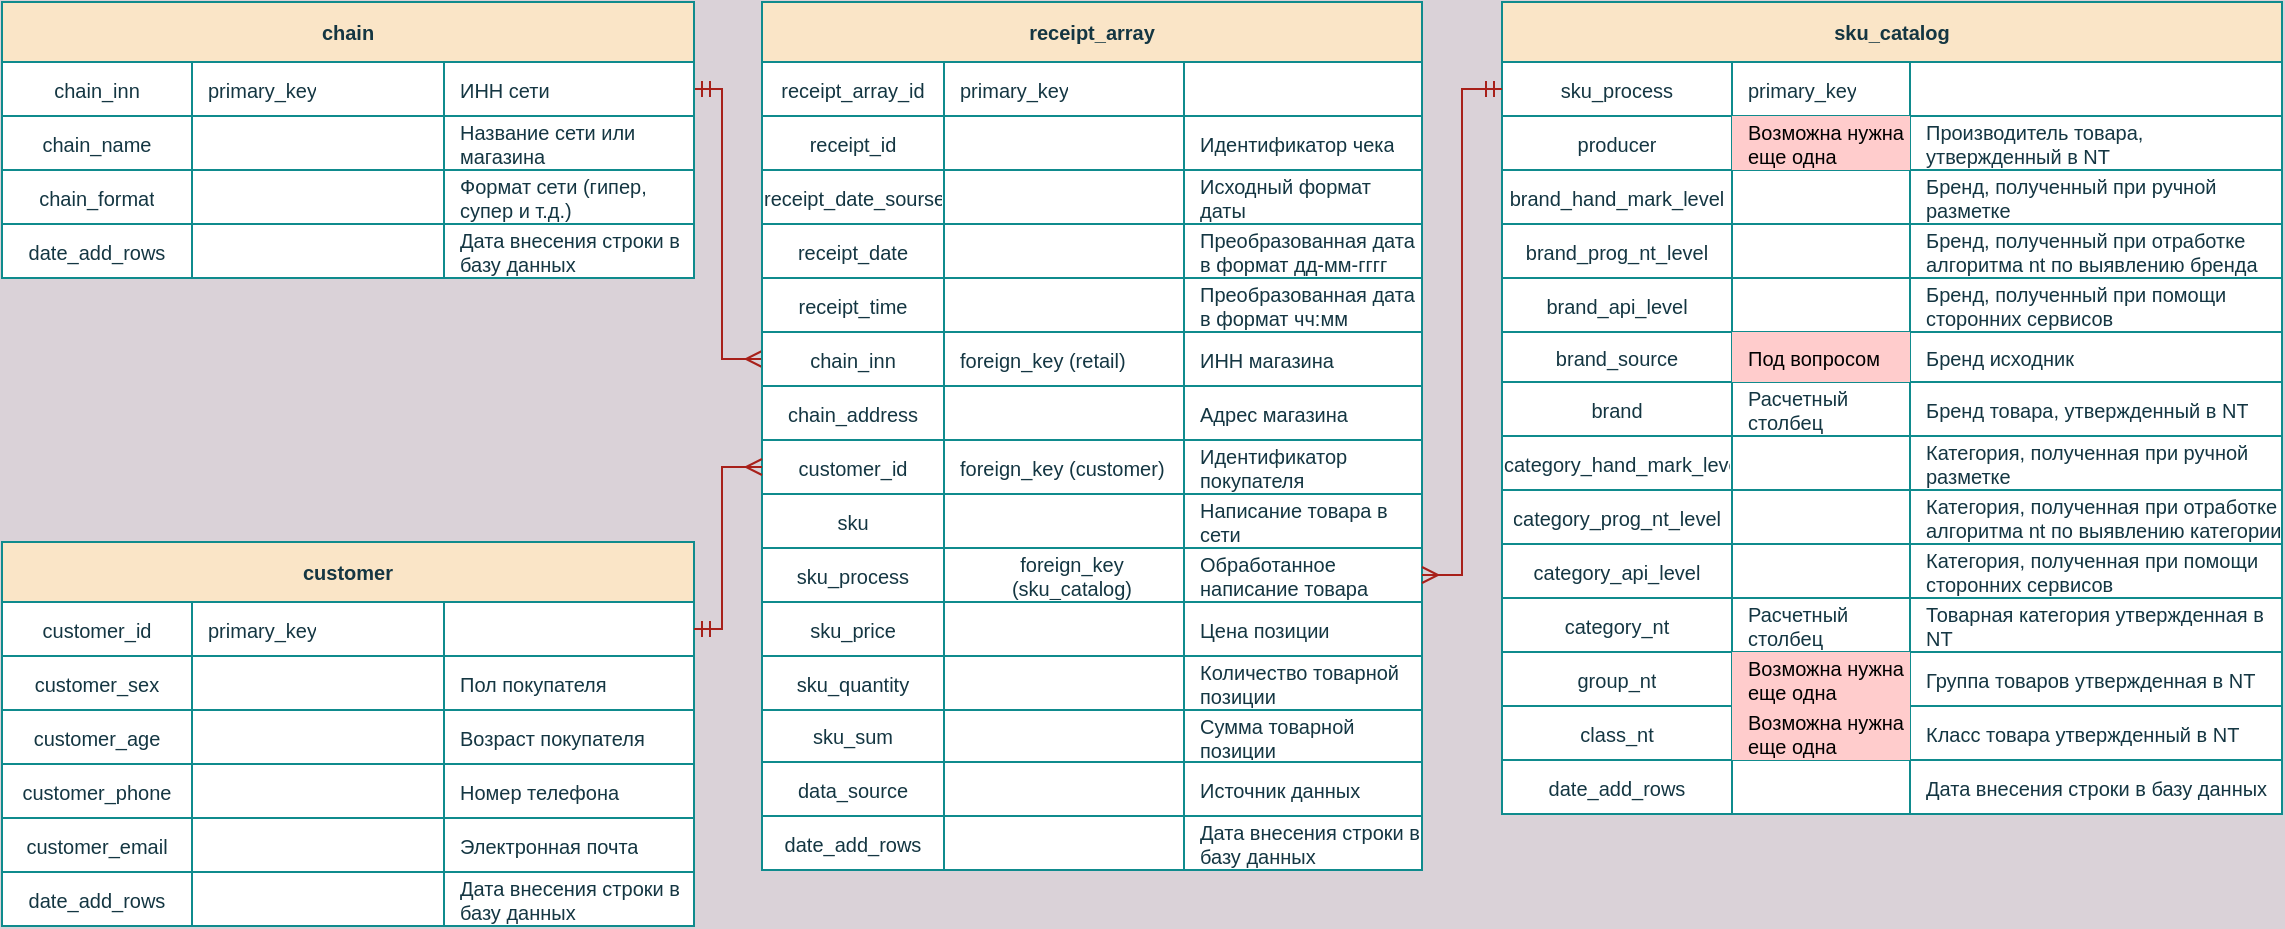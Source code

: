<mxfile version="16.4.3" type="github">
  <diagram id="C5RBs43oDa-KdzZeNtuy" name="Page-1">
    <mxGraphModel dx="1422" dy="794" grid="1" gridSize="10" guides="1" tooltips="1" connect="1" arrows="1" fold="1" page="1" pageScale="1" pageWidth="1169" pageHeight="827" background="#DAD2D8" math="0" shadow="0">
      <root>
        <mxCell id="WIyWlLk6GJQsqaUBKTNV-0" />
        <mxCell id="WIyWlLk6GJQsqaUBKTNV-1" parent="WIyWlLk6GJQsqaUBKTNV-0" />
        <mxCell id="S1zFZpBQ4yTUVJXa6N8P-120" value="" style="edgeStyle=orthogonalEdgeStyle;rounded=0;orthogonalLoop=1;jettySize=auto;html=1;entryX=1;entryY=0.5;entryDx=0;entryDy=0;exitX=0;exitY=0.5;exitDx=0;exitDy=0;endArrow=ERmandOne;endFill=0;startArrow=ERmany;startFill=0;labelBackgroundColor=#DAD2D8;strokeColor=#A8201A;fontColor=#143642;" parent="WIyWlLk6GJQsqaUBKTNV-1" source="S1zFZpBQ4yTUVJXa6N8P-52" target="S1zFZpBQ4yTUVJXa6N8P-219" edge="1">
          <mxGeometry relative="1" as="geometry">
            <mxPoint x="294" y="535" as="targetPoint" />
            <Array as="points">
              <mxPoint x="370" y="359" />
              <mxPoint x="370" y="224" />
            </Array>
          </mxGeometry>
        </mxCell>
        <mxCell id="S1zFZpBQ4yTUVJXa6N8P-19" value="receipt_array" style="shape=table;startSize=30;container=1;collapsible=0;childLayout=tableLayout;fixedRows=1;rowLines=0;fontStyle=1;align=center;pointerEvents=1;rounded=0;shadow=0;glass=0;sketch=0;swimlaneFillColor=default;fontSize=10;fillColor=#FAE5C7;strokeColor=#0F8B8D;fontColor=#143642;" parent="WIyWlLk6GJQsqaUBKTNV-1" vertex="1">
          <mxGeometry x="390" y="180" width="330" height="434" as="geometry" />
        </mxCell>
        <mxCell id="S1zFZpBQ4yTUVJXa6N8P-20" value="" style="shape=partialRectangle;html=1;whiteSpace=wrap;collapsible=0;dropTarget=0;pointerEvents=1;fillColor=none;top=0;left=0;bottom=1;right=0;points=[[0,0.5],[1,0.5]];portConstraint=eastwest;fontSize=10;spacing=2;strokeColor=#0F8B8D;fontColor=#143642;" parent="S1zFZpBQ4yTUVJXa6N8P-19" vertex="1">
          <mxGeometry y="30" width="330" height="27" as="geometry" />
        </mxCell>
        <mxCell id="S1zFZpBQ4yTUVJXa6N8P-21" value="&lt;span style=&quot;text-align: left; font-size: 10px;&quot;&gt;receipt_array_id&lt;/span&gt;" style="shape=partialRectangle;html=1;whiteSpace=wrap;connectable=0;fillColor=none;top=0;left=0;bottom=0;right=0;overflow=hidden;pointerEvents=1;fontSize=10;strokeColor=#0F8B8D;fontColor=#143642;" parent="S1zFZpBQ4yTUVJXa6N8P-20" vertex="1">
          <mxGeometry width="91" height="27" as="geometry">
            <mxRectangle width="91" height="27" as="alternateBounds" />
          </mxGeometry>
        </mxCell>
        <mxCell id="S1zFZpBQ4yTUVJXa6N8P-22" value="primary_key" style="shape=partialRectangle;html=1;whiteSpace=wrap;connectable=0;fillColor=none;top=0;left=0;bottom=0;right=0;align=left;spacingLeft=6;overflow=hidden;pointerEvents=1;fontSize=10;strokeColor=#0F8B8D;fontColor=#143642;" parent="S1zFZpBQ4yTUVJXa6N8P-20" vertex="1">
          <mxGeometry x="91" width="120" height="27" as="geometry">
            <mxRectangle width="120" height="27" as="alternateBounds" />
          </mxGeometry>
        </mxCell>
        <mxCell id="S1zFZpBQ4yTUVJXa6N8P-61" value="" style="shape=partialRectangle;html=1;whiteSpace=wrap;connectable=0;fillColor=none;top=0;left=0;bottom=0;right=0;align=left;spacingLeft=6;overflow=hidden;pointerEvents=1;fontSize=10;strokeColor=#0F8B8D;fontColor=#143642;" parent="S1zFZpBQ4yTUVJXa6N8P-20" vertex="1">
          <mxGeometry x="211" width="119" height="27" as="geometry">
            <mxRectangle width="119" height="27" as="alternateBounds" />
          </mxGeometry>
        </mxCell>
        <mxCell id="S1zFZpBQ4yTUVJXa6N8P-23" value="" style="shape=partialRectangle;html=1;whiteSpace=wrap;collapsible=0;dropTarget=0;pointerEvents=1;fillColor=none;top=0;left=0;bottom=1;right=0;points=[[0,0.5],[1,0.5]];portConstraint=eastwest;fontSize=10;strokeColor=#0F8B8D;fontColor=#143642;" parent="S1zFZpBQ4yTUVJXa6N8P-19" vertex="1">
          <mxGeometry y="57" width="330" height="27" as="geometry" />
        </mxCell>
        <mxCell id="S1zFZpBQ4yTUVJXa6N8P-24" value="&lt;span style=&quot;text-align: left; font-size: 10px;&quot;&gt;receipt_id&lt;/span&gt;" style="shape=partialRectangle;html=1;whiteSpace=wrap;connectable=0;fillColor=none;top=0;left=0;bottom=0;right=0;overflow=hidden;pointerEvents=1;fontSize=10;strokeColor=#0F8B8D;fontColor=#143642;" parent="S1zFZpBQ4yTUVJXa6N8P-23" vertex="1">
          <mxGeometry width="91" height="27" as="geometry">
            <mxRectangle width="91" height="27" as="alternateBounds" />
          </mxGeometry>
        </mxCell>
        <mxCell id="S1zFZpBQ4yTUVJXa6N8P-25" value="" style="shape=partialRectangle;html=1;whiteSpace=wrap;connectable=0;fillColor=none;top=0;left=0;bottom=0;right=0;align=left;spacingLeft=6;overflow=hidden;pointerEvents=1;fontSize=10;strokeColor=#0F8B8D;fontColor=#143642;" parent="S1zFZpBQ4yTUVJXa6N8P-23" vertex="1">
          <mxGeometry x="91" width="120" height="27" as="geometry">
            <mxRectangle width="120" height="27" as="alternateBounds" />
          </mxGeometry>
        </mxCell>
        <mxCell id="S1zFZpBQ4yTUVJXa6N8P-62" value="&lt;span style=&quot;font-size: 10px;&quot;&gt;Идентификатор чека&lt;/span&gt;" style="shape=partialRectangle;html=1;whiteSpace=wrap;connectable=0;fillColor=none;top=0;left=0;bottom=0;right=0;align=left;spacingLeft=6;overflow=hidden;pointerEvents=1;fontSize=10;strokeColor=#0F8B8D;fontColor=#143642;" parent="S1zFZpBQ4yTUVJXa6N8P-23" vertex="1">
          <mxGeometry x="211" width="119" height="27" as="geometry">
            <mxRectangle width="119" height="27" as="alternateBounds" />
          </mxGeometry>
        </mxCell>
        <mxCell id="S1zFZpBQ4yTUVJXa6N8P-26" value="" style="shape=partialRectangle;html=1;whiteSpace=wrap;collapsible=0;dropTarget=0;pointerEvents=1;fillColor=none;top=0;left=0;bottom=1;right=0;points=[[0,0.5],[1,0.5]];portConstraint=eastwest;fontSize=10;strokeColor=#0F8B8D;fontColor=#143642;" parent="S1zFZpBQ4yTUVJXa6N8P-19" vertex="1">
          <mxGeometry y="84" width="330" height="27" as="geometry" />
        </mxCell>
        <mxCell id="S1zFZpBQ4yTUVJXa6N8P-27" value="&lt;span style=&quot;text-align: left; font-size: 10px;&quot;&gt;receipt_date_sourse&lt;/span&gt;" style="shape=partialRectangle;html=1;whiteSpace=wrap;connectable=0;fillColor=none;top=0;left=0;bottom=0;right=0;overflow=hidden;pointerEvents=1;fontSize=10;strokeColor=#0F8B8D;fontColor=#143642;" parent="S1zFZpBQ4yTUVJXa6N8P-26" vertex="1">
          <mxGeometry width="91" height="27" as="geometry">
            <mxRectangle width="91" height="27" as="alternateBounds" />
          </mxGeometry>
        </mxCell>
        <mxCell id="S1zFZpBQ4yTUVJXa6N8P-28" value="" style="shape=partialRectangle;html=1;whiteSpace=wrap;connectable=0;fillColor=none;top=0;left=0;bottom=0;right=0;align=left;spacingLeft=6;overflow=hidden;pointerEvents=1;fontSize=10;strokeColor=#0F8B8D;fontColor=#143642;" parent="S1zFZpBQ4yTUVJXa6N8P-26" vertex="1">
          <mxGeometry x="91" width="120" height="27" as="geometry">
            <mxRectangle width="120" height="27" as="alternateBounds" />
          </mxGeometry>
        </mxCell>
        <mxCell id="S1zFZpBQ4yTUVJXa6N8P-63" value="&lt;span style=&quot;font-size: 10px;&quot;&gt;Исходный формат даты&lt;/span&gt;" style="shape=partialRectangle;html=1;whiteSpace=wrap;connectable=0;fillColor=none;top=0;left=0;bottom=0;right=0;align=left;spacingLeft=6;overflow=hidden;pointerEvents=1;fontSize=10;strokeColor=#0F8B8D;fontColor=#143642;" parent="S1zFZpBQ4yTUVJXa6N8P-26" vertex="1">
          <mxGeometry x="211" width="119" height="27" as="geometry">
            <mxRectangle width="119" height="27" as="alternateBounds" />
          </mxGeometry>
        </mxCell>
        <mxCell id="S1zFZpBQ4yTUVJXa6N8P-46" style="shape=partialRectangle;html=1;whiteSpace=wrap;collapsible=0;dropTarget=0;pointerEvents=1;fillColor=none;top=0;left=0;bottom=1;right=0;points=[[0,0.5],[1,0.5]];portConstraint=eastwest;fontSize=10;strokeColor=#0F8B8D;fontColor=#143642;" parent="S1zFZpBQ4yTUVJXa6N8P-19" vertex="1">
          <mxGeometry y="111" width="330" height="27" as="geometry" />
        </mxCell>
        <mxCell id="S1zFZpBQ4yTUVJXa6N8P-47" value="receipt_date" style="shape=partialRectangle;html=1;whiteSpace=wrap;connectable=0;fillColor=none;top=0;left=0;bottom=0;right=0;overflow=hidden;pointerEvents=1;fontSize=10;strokeColor=#0F8B8D;fontColor=#143642;" parent="S1zFZpBQ4yTUVJXa6N8P-46" vertex="1">
          <mxGeometry width="91" height="27" as="geometry">
            <mxRectangle width="91" height="27" as="alternateBounds" />
          </mxGeometry>
        </mxCell>
        <mxCell id="S1zFZpBQ4yTUVJXa6N8P-48" value="" style="shape=partialRectangle;html=1;whiteSpace=wrap;connectable=0;fillColor=none;top=0;left=0;bottom=0;right=0;align=left;spacingLeft=6;overflow=hidden;pointerEvents=1;fontSize=10;strokeColor=#0F8B8D;fontColor=#143642;" parent="S1zFZpBQ4yTUVJXa6N8P-46" vertex="1">
          <mxGeometry x="91" width="120" height="27" as="geometry">
            <mxRectangle width="120" height="27" as="alternateBounds" />
          </mxGeometry>
        </mxCell>
        <mxCell id="S1zFZpBQ4yTUVJXa6N8P-64" value="&lt;span style=&quot;font-size: 10px;&quot;&gt;Преобразованная дата в формат дд-мм-гггг&lt;/span&gt;" style="shape=partialRectangle;html=1;whiteSpace=wrap;connectable=0;fillColor=none;top=0;left=0;bottom=0;right=0;align=left;spacingLeft=6;overflow=hidden;pointerEvents=1;fontSize=10;strokeColor=#0F8B8D;fontColor=#143642;" parent="S1zFZpBQ4yTUVJXa6N8P-46" vertex="1">
          <mxGeometry x="211" width="119" height="27" as="geometry">
            <mxRectangle width="119" height="27" as="alternateBounds" />
          </mxGeometry>
        </mxCell>
        <mxCell id="S1zFZpBQ4yTUVJXa6N8P-49" style="shape=partialRectangle;html=1;whiteSpace=wrap;collapsible=0;dropTarget=0;pointerEvents=1;fillColor=none;top=0;left=0;bottom=1;right=0;points=[[0,0.5],[1,0.5]];portConstraint=eastwest;fontSize=10;strokeColor=#0F8B8D;fontColor=#143642;" parent="S1zFZpBQ4yTUVJXa6N8P-19" vertex="1">
          <mxGeometry y="138" width="330" height="27" as="geometry" />
        </mxCell>
        <mxCell id="S1zFZpBQ4yTUVJXa6N8P-50" value="receipt_time" style="shape=partialRectangle;html=1;whiteSpace=wrap;connectable=0;fillColor=none;top=0;left=0;bottom=0;right=0;overflow=hidden;pointerEvents=1;fontSize=10;strokeColor=#0F8B8D;fontColor=#143642;" parent="S1zFZpBQ4yTUVJXa6N8P-49" vertex="1">
          <mxGeometry width="91" height="27" as="geometry">
            <mxRectangle width="91" height="27" as="alternateBounds" />
          </mxGeometry>
        </mxCell>
        <mxCell id="S1zFZpBQ4yTUVJXa6N8P-51" value="" style="shape=partialRectangle;html=1;whiteSpace=wrap;connectable=0;fillColor=none;top=0;left=0;bottom=0;right=0;align=left;spacingLeft=6;overflow=hidden;pointerEvents=1;fontSize=10;strokeColor=#0F8B8D;fontColor=#143642;" parent="S1zFZpBQ4yTUVJXa6N8P-49" vertex="1">
          <mxGeometry x="91" width="120" height="27" as="geometry">
            <mxRectangle width="120" height="27" as="alternateBounds" />
          </mxGeometry>
        </mxCell>
        <mxCell id="S1zFZpBQ4yTUVJXa6N8P-65" value="&lt;span style=&quot;font-size: 10px;&quot;&gt;Преобразованная дата в формат чч:мм&lt;/span&gt;" style="shape=partialRectangle;html=1;whiteSpace=wrap;connectable=0;fillColor=none;top=0;left=0;bottom=0;right=0;align=left;spacingLeft=6;overflow=hidden;pointerEvents=1;fontSize=10;strokeColor=#0F8B8D;fontColor=#143642;" parent="S1zFZpBQ4yTUVJXa6N8P-49" vertex="1">
          <mxGeometry x="211" width="119" height="27" as="geometry">
            <mxRectangle width="119" height="27" as="alternateBounds" />
          </mxGeometry>
        </mxCell>
        <mxCell id="S1zFZpBQ4yTUVJXa6N8P-52" style="shape=partialRectangle;html=1;whiteSpace=wrap;collapsible=0;dropTarget=0;pointerEvents=1;fillColor=none;top=0;left=0;bottom=1;right=0;points=[[0,0.5],[1,0.5]];portConstraint=eastwest;fontSize=10;strokeColor=#0F8B8D;fontColor=#143642;" parent="S1zFZpBQ4yTUVJXa6N8P-19" vertex="1">
          <mxGeometry y="165" width="330" height="27" as="geometry" />
        </mxCell>
        <mxCell id="S1zFZpBQ4yTUVJXa6N8P-53" value="chain_inn" style="shape=partialRectangle;html=1;whiteSpace=wrap;connectable=0;fillColor=none;top=0;left=0;bottom=0;right=0;overflow=hidden;pointerEvents=1;fontSize=10;strokeColor=#0F8B8D;fontColor=#143642;" parent="S1zFZpBQ4yTUVJXa6N8P-52" vertex="1">
          <mxGeometry width="91" height="27" as="geometry">
            <mxRectangle width="91" height="27" as="alternateBounds" />
          </mxGeometry>
        </mxCell>
        <mxCell id="S1zFZpBQ4yTUVJXa6N8P-54" value="&lt;code class=&quot;sql keyword&quot; style=&quot;line-height: 19.5px; border-radius: 0px; background: none; border: 0px; float: none; height: auto; margin: 0px; outline: 0px; overflow: visible; padding: 0px; position: static; vertical-align: baseline; width: auto; box-sizing: content-box; min-height: auto; font-size: 10px;&quot;&gt;&lt;font face=&quot;Helvetica&quot; style=&quot;font-size: 10px;&quot;&gt;foreign_key (retail)&lt;/font&gt;&lt;/code&gt;" style="shape=partialRectangle;html=1;whiteSpace=wrap;connectable=0;fillColor=none;top=0;left=0;bottom=0;right=0;align=left;spacingLeft=6;overflow=hidden;pointerEvents=1;fontSize=10;strokeColor=#0F8B8D;fontColor=#143642;" parent="S1zFZpBQ4yTUVJXa6N8P-52" vertex="1">
          <mxGeometry x="91" width="120" height="27" as="geometry">
            <mxRectangle width="120" height="27" as="alternateBounds" />
          </mxGeometry>
        </mxCell>
        <mxCell id="S1zFZpBQ4yTUVJXa6N8P-66" value="ИНН магазина" style="shape=partialRectangle;html=1;whiteSpace=wrap;connectable=0;fillColor=none;top=0;left=0;bottom=0;right=0;align=left;spacingLeft=6;overflow=hidden;pointerEvents=1;fontSize=10;strokeColor=#0F8B8D;fontColor=#143642;" parent="S1zFZpBQ4yTUVJXa6N8P-52" vertex="1">
          <mxGeometry x="211" width="119" height="27" as="geometry">
            <mxRectangle width="119" height="27" as="alternateBounds" />
          </mxGeometry>
        </mxCell>
        <mxCell id="oaC9kHGjSpN0zHe9U0Ck-0" style="shape=partialRectangle;html=1;whiteSpace=wrap;collapsible=0;dropTarget=0;pointerEvents=1;fillColor=none;top=0;left=0;bottom=1;right=0;points=[[0,0.5],[1,0.5]];portConstraint=eastwest;fontSize=10;strokeColor=#0F8B8D;fontColor=#143642;" parent="S1zFZpBQ4yTUVJXa6N8P-19" vertex="1">
          <mxGeometry y="192" width="330" height="27" as="geometry" />
        </mxCell>
        <mxCell id="oaC9kHGjSpN0zHe9U0Ck-1" value="chain&lt;span&gt;_address&lt;/span&gt;" style="shape=partialRectangle;html=1;whiteSpace=wrap;connectable=0;fillColor=none;top=0;left=0;bottom=0;right=0;overflow=hidden;pointerEvents=1;fontSize=10;strokeColor=#0F8B8D;fontColor=#143642;" parent="oaC9kHGjSpN0zHe9U0Ck-0" vertex="1">
          <mxGeometry width="91" height="27" as="geometry">
            <mxRectangle width="91" height="27" as="alternateBounds" />
          </mxGeometry>
        </mxCell>
        <mxCell id="oaC9kHGjSpN0zHe9U0Ck-2" style="shape=partialRectangle;html=1;whiteSpace=wrap;connectable=0;fillColor=none;top=0;left=0;bottom=0;right=0;align=left;spacingLeft=6;overflow=hidden;pointerEvents=1;fontSize=10;strokeColor=#0F8B8D;fontColor=#143642;" parent="oaC9kHGjSpN0zHe9U0Ck-0" vertex="1">
          <mxGeometry x="91" width="120" height="27" as="geometry">
            <mxRectangle width="120" height="27" as="alternateBounds" />
          </mxGeometry>
        </mxCell>
        <mxCell id="oaC9kHGjSpN0zHe9U0Ck-3" value="&lt;span&gt;Адрес магазина&lt;/span&gt;" style="shape=partialRectangle;html=1;whiteSpace=wrap;connectable=0;fillColor=none;top=0;left=0;bottom=0;right=0;align=left;spacingLeft=6;overflow=hidden;pointerEvents=1;fontSize=10;strokeColor=#0F8B8D;fontColor=#143642;" parent="oaC9kHGjSpN0zHe9U0Ck-0" vertex="1">
          <mxGeometry x="211" width="119" height="27" as="geometry">
            <mxRectangle width="119" height="27" as="alternateBounds" />
          </mxGeometry>
        </mxCell>
        <mxCell id="S1zFZpBQ4yTUVJXa6N8P-55" style="shape=partialRectangle;html=1;whiteSpace=wrap;collapsible=0;dropTarget=0;pointerEvents=1;fillColor=none;top=0;left=0;bottom=1;right=0;points=[[0,0.5],[1,0.5]];portConstraint=eastwest;fontSize=10;strokeColor=#0F8B8D;fontColor=#143642;" parent="S1zFZpBQ4yTUVJXa6N8P-19" vertex="1">
          <mxGeometry y="219" width="330" height="27" as="geometry" />
        </mxCell>
        <mxCell id="S1zFZpBQ4yTUVJXa6N8P-56" value="customer_id" style="shape=partialRectangle;html=1;whiteSpace=wrap;connectable=0;fillColor=none;top=0;left=0;bottom=0;right=0;overflow=hidden;pointerEvents=1;fontSize=10;strokeColor=#0F8B8D;fontColor=#143642;" parent="S1zFZpBQ4yTUVJXa6N8P-55" vertex="1">
          <mxGeometry width="91" height="27" as="geometry">
            <mxRectangle width="91" height="27" as="alternateBounds" />
          </mxGeometry>
        </mxCell>
        <mxCell id="S1zFZpBQ4yTUVJXa6N8P-57" value="foreign_key (&lt;span style=&quot;text-align: center&quot;&gt;customer&lt;/span&gt;)" style="shape=partialRectangle;html=1;whiteSpace=wrap;connectable=0;fillColor=none;top=0;left=0;bottom=0;right=0;align=left;spacingLeft=6;overflow=hidden;pointerEvents=1;fontSize=10;strokeColor=#0F8B8D;fontColor=#143642;" parent="S1zFZpBQ4yTUVJXa6N8P-55" vertex="1">
          <mxGeometry x="91" width="120" height="27" as="geometry">
            <mxRectangle width="120" height="27" as="alternateBounds" />
          </mxGeometry>
        </mxCell>
        <mxCell id="S1zFZpBQ4yTUVJXa6N8P-67" value="Идентификатор покупателя" style="shape=partialRectangle;html=1;whiteSpace=wrap;connectable=0;fillColor=none;top=0;left=0;bottom=0;right=0;align=left;spacingLeft=6;overflow=hidden;pointerEvents=1;fontSize=10;strokeColor=#0F8B8D;fontColor=#143642;" parent="S1zFZpBQ4yTUVJXa6N8P-55" vertex="1">
          <mxGeometry x="211" width="119" height="27" as="geometry">
            <mxRectangle width="119" height="27" as="alternateBounds" />
          </mxGeometry>
        </mxCell>
        <mxCell id="S1zFZpBQ4yTUVJXa6N8P-58" style="shape=partialRectangle;html=1;whiteSpace=wrap;collapsible=0;dropTarget=0;pointerEvents=1;fillColor=none;top=0;left=0;bottom=1;right=0;points=[[0,0.5],[1,0.5]];portConstraint=eastwest;fontSize=10;strokeColor=#0F8B8D;fontColor=#143642;" parent="S1zFZpBQ4yTUVJXa6N8P-19" vertex="1">
          <mxGeometry y="246" width="330" height="27" as="geometry" />
        </mxCell>
        <mxCell id="S1zFZpBQ4yTUVJXa6N8P-59" value="sku" style="shape=partialRectangle;html=1;whiteSpace=wrap;connectable=0;fillColor=none;top=0;left=0;bottom=0;right=0;overflow=hidden;pointerEvents=1;fontSize=10;strokeColor=#0F8B8D;fontColor=#143642;" parent="S1zFZpBQ4yTUVJXa6N8P-58" vertex="1">
          <mxGeometry width="91" height="27" as="geometry">
            <mxRectangle width="91" height="27" as="alternateBounds" />
          </mxGeometry>
        </mxCell>
        <mxCell id="S1zFZpBQ4yTUVJXa6N8P-60" style="shape=partialRectangle;html=1;whiteSpace=wrap;connectable=0;fillColor=none;top=0;left=0;bottom=0;right=0;align=left;spacingLeft=6;overflow=hidden;pointerEvents=1;fontSize=10;strokeColor=#0F8B8D;fontColor=#143642;" parent="S1zFZpBQ4yTUVJXa6N8P-58" vertex="1">
          <mxGeometry x="91" width="120" height="27" as="geometry">
            <mxRectangle width="120" height="27" as="alternateBounds" />
          </mxGeometry>
        </mxCell>
        <mxCell id="S1zFZpBQ4yTUVJXa6N8P-68" value="Написание товара в сети" style="shape=partialRectangle;html=1;whiteSpace=wrap;connectable=0;fillColor=none;top=0;left=0;bottom=0;right=0;align=left;spacingLeft=6;overflow=hidden;pointerEvents=1;fontSize=10;strokeColor=#0F8B8D;fontColor=#143642;" parent="S1zFZpBQ4yTUVJXa6N8P-58" vertex="1">
          <mxGeometry x="211" width="119" height="27" as="geometry">
            <mxRectangle width="119" height="27" as="alternateBounds" />
          </mxGeometry>
        </mxCell>
        <mxCell id="S1zFZpBQ4yTUVJXa6N8P-282" style="shape=partialRectangle;html=1;whiteSpace=wrap;collapsible=0;dropTarget=0;pointerEvents=1;fillColor=none;top=0;left=0;bottom=1;right=0;points=[[0,0.5],[1,0.5]];portConstraint=eastwest;fontSize=10;strokeColor=#0F8B8D;fontColor=#143642;" parent="S1zFZpBQ4yTUVJXa6N8P-19" vertex="1">
          <mxGeometry y="273" width="330" height="27" as="geometry" />
        </mxCell>
        <mxCell id="S1zFZpBQ4yTUVJXa6N8P-283" value="sku_process" style="shape=partialRectangle;html=1;whiteSpace=wrap;connectable=0;fillColor=none;top=0;left=0;bottom=0;right=0;overflow=hidden;pointerEvents=1;fontSize=10;strokeColor=#0F8B8D;fontColor=#143642;" parent="S1zFZpBQ4yTUVJXa6N8P-282" vertex="1">
          <mxGeometry width="91" height="27" as="geometry">
            <mxRectangle width="91" height="27" as="alternateBounds" />
          </mxGeometry>
        </mxCell>
        <mxCell id="S1zFZpBQ4yTUVJXa6N8P-284" value="&lt;div style=&quot;text-align: center&quot;&gt;&lt;span&gt;foreign_key (sku_catalog&lt;/span&gt;&lt;span&gt;)&lt;/span&gt;&lt;/div&gt;" style="shape=partialRectangle;html=1;whiteSpace=wrap;connectable=0;fillColor=none;top=0;left=0;bottom=0;right=0;align=left;spacingLeft=6;overflow=hidden;pointerEvents=1;fontSize=10;strokeColor=#0F8B8D;fontColor=#143642;" parent="S1zFZpBQ4yTUVJXa6N8P-282" vertex="1">
          <mxGeometry x="91" width="120" height="27" as="geometry">
            <mxRectangle width="120" height="27" as="alternateBounds" />
          </mxGeometry>
        </mxCell>
        <mxCell id="S1zFZpBQ4yTUVJXa6N8P-285" value="Обработанное написание товара" style="shape=partialRectangle;html=1;whiteSpace=wrap;connectable=0;fillColor=none;top=0;left=0;bottom=0;right=0;align=left;spacingLeft=6;overflow=hidden;pointerEvents=1;fontSize=10;strokeColor=#0F8B8D;fontColor=#143642;" parent="S1zFZpBQ4yTUVJXa6N8P-282" vertex="1">
          <mxGeometry x="211" width="119" height="27" as="geometry">
            <mxRectangle width="119" height="27" as="alternateBounds" />
          </mxGeometry>
        </mxCell>
        <mxCell id="S1zFZpBQ4yTUVJXa6N8P-290" style="shape=partialRectangle;html=1;whiteSpace=wrap;collapsible=0;dropTarget=0;pointerEvents=1;fillColor=none;top=0;left=0;bottom=1;right=0;points=[[0,0.5],[1,0.5]];portConstraint=eastwest;fontSize=10;strokeColor=#0F8B8D;fontColor=#143642;" parent="S1zFZpBQ4yTUVJXa6N8P-19" vertex="1">
          <mxGeometry y="300" width="330" height="27" as="geometry" />
        </mxCell>
        <mxCell id="S1zFZpBQ4yTUVJXa6N8P-291" value="sku_price" style="shape=partialRectangle;html=1;whiteSpace=wrap;connectable=0;fillColor=none;top=0;left=0;bottom=0;right=0;overflow=hidden;pointerEvents=1;fontSize=10;strokeColor=#0F8B8D;fontColor=#143642;" parent="S1zFZpBQ4yTUVJXa6N8P-290" vertex="1">
          <mxGeometry width="91" height="27" as="geometry">
            <mxRectangle width="91" height="27" as="alternateBounds" />
          </mxGeometry>
        </mxCell>
        <mxCell id="S1zFZpBQ4yTUVJXa6N8P-292" style="shape=partialRectangle;html=1;whiteSpace=wrap;connectable=0;fillColor=none;top=0;left=0;bottom=0;right=0;align=left;spacingLeft=6;overflow=hidden;pointerEvents=1;fontSize=10;strokeColor=#0F8B8D;fontColor=#143642;" parent="S1zFZpBQ4yTUVJXa6N8P-290" vertex="1">
          <mxGeometry x="91" width="120" height="27" as="geometry">
            <mxRectangle width="120" height="27" as="alternateBounds" />
          </mxGeometry>
        </mxCell>
        <mxCell id="S1zFZpBQ4yTUVJXa6N8P-293" value="Цена позиции" style="shape=partialRectangle;html=1;whiteSpace=wrap;connectable=0;fillColor=none;top=0;left=0;bottom=0;right=0;align=left;spacingLeft=6;overflow=hidden;pointerEvents=1;fontSize=10;strokeColor=#0F8B8D;fontColor=#143642;" parent="S1zFZpBQ4yTUVJXa6N8P-290" vertex="1">
          <mxGeometry x="211" width="119" height="27" as="geometry">
            <mxRectangle width="119" height="27" as="alternateBounds" />
          </mxGeometry>
        </mxCell>
        <mxCell id="S1zFZpBQ4yTUVJXa6N8P-294" style="shape=partialRectangle;html=1;whiteSpace=wrap;collapsible=0;dropTarget=0;pointerEvents=1;fillColor=none;top=0;left=0;bottom=1;right=0;points=[[0,0.5],[1,0.5]];portConstraint=eastwest;fontSize=10;strokeColor=#0F8B8D;fontColor=#143642;" parent="S1zFZpBQ4yTUVJXa6N8P-19" vertex="1">
          <mxGeometry y="327" width="330" height="27" as="geometry" />
        </mxCell>
        <mxCell id="S1zFZpBQ4yTUVJXa6N8P-295" value="sku_quantity" style="shape=partialRectangle;html=1;whiteSpace=wrap;connectable=0;fillColor=none;top=0;left=0;bottom=0;right=0;overflow=hidden;pointerEvents=1;fontSize=10;strokeColor=#0F8B8D;fontColor=#143642;" parent="S1zFZpBQ4yTUVJXa6N8P-294" vertex="1">
          <mxGeometry width="91" height="27" as="geometry">
            <mxRectangle width="91" height="27" as="alternateBounds" />
          </mxGeometry>
        </mxCell>
        <mxCell id="S1zFZpBQ4yTUVJXa6N8P-296" style="shape=partialRectangle;html=1;whiteSpace=wrap;connectable=0;fillColor=none;top=0;left=0;bottom=0;right=0;align=left;spacingLeft=6;overflow=hidden;pointerEvents=1;fontSize=10;strokeColor=#0F8B8D;fontColor=#143642;" parent="S1zFZpBQ4yTUVJXa6N8P-294" vertex="1">
          <mxGeometry x="91" width="120" height="27" as="geometry">
            <mxRectangle width="120" height="27" as="alternateBounds" />
          </mxGeometry>
        </mxCell>
        <mxCell id="S1zFZpBQ4yTUVJXa6N8P-297" value="Количество товарной позиции" style="shape=partialRectangle;html=1;whiteSpace=wrap;connectable=0;fillColor=none;top=0;left=0;bottom=0;right=0;align=left;spacingLeft=6;overflow=hidden;pointerEvents=1;fontSize=10;strokeColor=#0F8B8D;fontColor=#143642;" parent="S1zFZpBQ4yTUVJXa6N8P-294" vertex="1">
          <mxGeometry x="211" width="119" height="27" as="geometry">
            <mxRectangle width="119" height="27" as="alternateBounds" />
          </mxGeometry>
        </mxCell>
        <mxCell id="S1zFZpBQ4yTUVJXa6N8P-298" style="shape=partialRectangle;html=1;whiteSpace=wrap;collapsible=0;dropTarget=0;pointerEvents=1;fillColor=none;top=0;left=0;bottom=1;right=0;points=[[0,0.5],[1,0.5]];portConstraint=eastwest;fontSize=10;strokeColor=#0F8B8D;fontColor=#143642;" parent="S1zFZpBQ4yTUVJXa6N8P-19" vertex="1">
          <mxGeometry y="354" width="330" height="26" as="geometry" />
        </mxCell>
        <mxCell id="S1zFZpBQ4yTUVJXa6N8P-299" value="sku_sum" style="shape=partialRectangle;html=1;whiteSpace=wrap;connectable=0;fillColor=none;top=0;left=0;bottom=0;right=0;overflow=hidden;pointerEvents=1;fontSize=10;strokeColor=#0F8B8D;fontColor=#143642;" parent="S1zFZpBQ4yTUVJXa6N8P-298" vertex="1">
          <mxGeometry width="91" height="26" as="geometry">
            <mxRectangle width="91" height="26" as="alternateBounds" />
          </mxGeometry>
        </mxCell>
        <mxCell id="S1zFZpBQ4yTUVJXa6N8P-300" style="shape=partialRectangle;html=1;whiteSpace=wrap;connectable=0;fillColor=none;top=0;left=0;bottom=0;right=0;align=left;spacingLeft=6;overflow=hidden;pointerEvents=1;fontSize=10;strokeColor=#0F8B8D;fontColor=#143642;" parent="S1zFZpBQ4yTUVJXa6N8P-298" vertex="1">
          <mxGeometry x="91" width="120" height="26" as="geometry">
            <mxRectangle width="120" height="26" as="alternateBounds" />
          </mxGeometry>
        </mxCell>
        <mxCell id="S1zFZpBQ4yTUVJXa6N8P-301" value="Сумма товарной позиции" style="shape=partialRectangle;html=1;whiteSpace=wrap;connectable=0;fillColor=none;top=0;left=0;bottom=0;right=0;align=left;spacingLeft=6;overflow=hidden;pointerEvents=1;fontSize=10;strokeColor=#0F8B8D;fontColor=#143642;" parent="S1zFZpBQ4yTUVJXa6N8P-298" vertex="1">
          <mxGeometry x="211" width="119" height="26" as="geometry">
            <mxRectangle width="119" height="26" as="alternateBounds" />
          </mxGeometry>
        </mxCell>
        <mxCell id="S1zFZpBQ4yTUVJXa6N8P-302" style="shape=partialRectangle;html=1;whiteSpace=wrap;collapsible=0;dropTarget=0;pointerEvents=1;fillColor=none;top=0;left=0;bottom=1;right=0;points=[[0,0.5],[1,0.5]];portConstraint=eastwest;fontSize=10;strokeColor=#0F8B8D;fontColor=#143642;" parent="S1zFZpBQ4yTUVJXa6N8P-19" vertex="1">
          <mxGeometry y="380" width="330" height="27" as="geometry" />
        </mxCell>
        <mxCell id="S1zFZpBQ4yTUVJXa6N8P-303" value="data_source" style="shape=partialRectangle;html=1;whiteSpace=wrap;connectable=0;fillColor=none;top=0;left=0;bottom=0;right=0;overflow=hidden;pointerEvents=1;fontSize=10;strokeColor=#0F8B8D;fontColor=#143642;" parent="S1zFZpBQ4yTUVJXa6N8P-302" vertex="1">
          <mxGeometry width="91" height="27" as="geometry">
            <mxRectangle width="91" height="27" as="alternateBounds" />
          </mxGeometry>
        </mxCell>
        <mxCell id="S1zFZpBQ4yTUVJXa6N8P-304" style="shape=partialRectangle;html=1;whiteSpace=wrap;connectable=0;fillColor=none;top=0;left=0;bottom=0;right=0;align=left;spacingLeft=6;overflow=hidden;pointerEvents=1;fontSize=10;strokeColor=#0F8B8D;fontColor=#143642;" parent="S1zFZpBQ4yTUVJXa6N8P-302" vertex="1">
          <mxGeometry x="91" width="120" height="27" as="geometry">
            <mxRectangle width="120" height="27" as="alternateBounds" />
          </mxGeometry>
        </mxCell>
        <mxCell id="S1zFZpBQ4yTUVJXa6N8P-305" value="Источник данных" style="shape=partialRectangle;html=1;whiteSpace=wrap;connectable=0;fillColor=none;top=0;left=0;bottom=0;right=0;align=left;spacingLeft=6;overflow=hidden;pointerEvents=1;fontSize=10;strokeColor=#0F8B8D;fontColor=#143642;" parent="S1zFZpBQ4yTUVJXa6N8P-302" vertex="1">
          <mxGeometry x="211" width="119" height="27" as="geometry">
            <mxRectangle width="119" height="27" as="alternateBounds" />
          </mxGeometry>
        </mxCell>
        <mxCell id="S1zFZpBQ4yTUVJXa6N8P-306" style="shape=partialRectangle;html=1;whiteSpace=wrap;collapsible=0;dropTarget=0;pointerEvents=1;fillColor=none;top=0;left=0;bottom=1;right=0;points=[[0,0.5],[1,0.5]];portConstraint=eastwest;fontSize=10;strokeColor=#0F8B8D;fontColor=#143642;" parent="S1zFZpBQ4yTUVJXa6N8P-19" vertex="1">
          <mxGeometry y="407" width="330" height="27" as="geometry" />
        </mxCell>
        <mxCell id="S1zFZpBQ4yTUVJXa6N8P-307" value="date_add_rows" style="shape=partialRectangle;html=1;whiteSpace=wrap;connectable=0;fillColor=none;top=0;left=0;bottom=0;right=0;overflow=hidden;pointerEvents=1;fontSize=10;strokeColor=#0F8B8D;fontColor=#143642;" parent="S1zFZpBQ4yTUVJXa6N8P-306" vertex="1">
          <mxGeometry width="91" height="27" as="geometry">
            <mxRectangle width="91" height="27" as="alternateBounds" />
          </mxGeometry>
        </mxCell>
        <mxCell id="S1zFZpBQ4yTUVJXa6N8P-308" style="shape=partialRectangle;html=1;whiteSpace=wrap;connectable=0;fillColor=none;top=0;left=0;bottom=0;right=0;align=left;spacingLeft=6;overflow=hidden;pointerEvents=1;fontSize=10;strokeColor=#0F8B8D;fontColor=#143642;" parent="S1zFZpBQ4yTUVJXa6N8P-306" vertex="1">
          <mxGeometry x="91" width="120" height="27" as="geometry">
            <mxRectangle width="120" height="27" as="alternateBounds" />
          </mxGeometry>
        </mxCell>
        <mxCell id="S1zFZpBQ4yTUVJXa6N8P-309" value="Дата внесения строки в базу данных" style="shape=partialRectangle;html=1;whiteSpace=wrap;connectable=0;fillColor=none;top=0;left=0;bottom=0;right=0;align=left;spacingLeft=6;overflow=hidden;pointerEvents=1;fontSize=10;strokeColor=#0F8B8D;fontColor=#143642;" parent="S1zFZpBQ4yTUVJXa6N8P-306" vertex="1">
          <mxGeometry x="211" width="119" height="27" as="geometry">
            <mxRectangle width="119" height="27" as="alternateBounds" />
          </mxGeometry>
        </mxCell>
        <mxCell id="S1zFZpBQ4yTUVJXa6N8P-218" value="chain" style="shape=table;startSize=30;container=1;collapsible=0;childLayout=tableLayout;fixedRows=1;rowLines=0;fontStyle=1;align=center;pointerEvents=1;rounded=0;shadow=0;glass=0;sketch=0;swimlaneFillColor=default;fontSize=10;fillColor=#FAE5C7;strokeColor=#0F8B8D;fontColor=#143642;" parent="WIyWlLk6GJQsqaUBKTNV-1" vertex="1">
          <mxGeometry x="10" y="180" width="346" height="138" as="geometry" />
        </mxCell>
        <mxCell id="S1zFZpBQ4yTUVJXa6N8P-219" value="" style="shape=partialRectangle;html=1;whiteSpace=wrap;collapsible=0;dropTarget=0;pointerEvents=1;fillColor=none;top=0;left=0;bottom=1;right=0;points=[[0,0.5],[1,0.5]];portConstraint=eastwest;fontSize=10;spacing=2;strokeColor=#0F8B8D;fontColor=#143642;" parent="S1zFZpBQ4yTUVJXa6N8P-218" vertex="1">
          <mxGeometry y="30" width="346" height="27" as="geometry" />
        </mxCell>
        <mxCell id="S1zFZpBQ4yTUVJXa6N8P-220" value="chain_inn" style="shape=partialRectangle;html=1;whiteSpace=wrap;connectable=0;fillColor=none;top=0;left=0;bottom=0;right=0;overflow=hidden;pointerEvents=1;fontSize=10;strokeColor=#0F8B8D;fontColor=#143642;" parent="S1zFZpBQ4yTUVJXa6N8P-219" vertex="1">
          <mxGeometry width="95" height="27" as="geometry">
            <mxRectangle width="95" height="27" as="alternateBounds" />
          </mxGeometry>
        </mxCell>
        <mxCell id="S1zFZpBQ4yTUVJXa6N8P-221" value="primary_key" style="shape=partialRectangle;html=1;whiteSpace=wrap;connectable=0;fillColor=none;top=0;left=0;bottom=0;right=0;align=left;spacingLeft=6;overflow=hidden;pointerEvents=1;fontSize=10;strokeColor=#0F8B8D;fontColor=#143642;" parent="S1zFZpBQ4yTUVJXa6N8P-219" vertex="1">
          <mxGeometry x="95" width="126" height="27" as="geometry">
            <mxRectangle width="126" height="27" as="alternateBounds" />
          </mxGeometry>
        </mxCell>
        <mxCell id="S1zFZpBQ4yTUVJXa6N8P-222" value="ИНН сети" style="shape=partialRectangle;html=1;whiteSpace=wrap;connectable=0;fillColor=none;top=0;left=0;bottom=0;right=0;align=left;spacingLeft=6;overflow=hidden;pointerEvents=1;fontSize=10;strokeColor=#0F8B8D;fontColor=#143642;" parent="S1zFZpBQ4yTUVJXa6N8P-219" vertex="1">
          <mxGeometry x="221" width="125" height="27" as="geometry">
            <mxRectangle width="125" height="27" as="alternateBounds" />
          </mxGeometry>
        </mxCell>
        <mxCell id="S1zFZpBQ4yTUVJXa6N8P-223" value="" style="shape=partialRectangle;html=1;whiteSpace=wrap;collapsible=0;dropTarget=0;pointerEvents=1;fillColor=none;top=0;left=0;bottom=1;right=0;points=[[0,0.5],[1,0.5]];portConstraint=eastwest;fontSize=10;strokeColor=#0F8B8D;fontColor=#143642;" parent="S1zFZpBQ4yTUVJXa6N8P-218" vertex="1">
          <mxGeometry y="57" width="346" height="27" as="geometry" />
        </mxCell>
        <mxCell id="S1zFZpBQ4yTUVJXa6N8P-224" value="chain_name" style="shape=partialRectangle;html=1;whiteSpace=wrap;connectable=0;fillColor=none;top=0;left=0;bottom=0;right=0;overflow=hidden;pointerEvents=1;fontSize=10;strokeColor=#0F8B8D;fontColor=#143642;" parent="S1zFZpBQ4yTUVJXa6N8P-223" vertex="1">
          <mxGeometry width="95" height="27" as="geometry">
            <mxRectangle width="95" height="27" as="alternateBounds" />
          </mxGeometry>
        </mxCell>
        <mxCell id="S1zFZpBQ4yTUVJXa6N8P-225" value="" style="shape=partialRectangle;html=1;whiteSpace=wrap;connectable=0;fillColor=none;top=0;left=0;bottom=0;right=0;align=left;spacingLeft=6;overflow=hidden;pointerEvents=1;fontSize=10;strokeColor=#0F8B8D;fontColor=#143642;" parent="S1zFZpBQ4yTUVJXa6N8P-223" vertex="1">
          <mxGeometry x="95" width="126" height="27" as="geometry">
            <mxRectangle width="126" height="27" as="alternateBounds" />
          </mxGeometry>
        </mxCell>
        <mxCell id="S1zFZpBQ4yTUVJXa6N8P-226" value="Название сети или магазина&amp;nbsp;" style="shape=partialRectangle;html=1;whiteSpace=wrap;connectable=0;fillColor=none;top=0;left=0;bottom=0;right=0;align=left;spacingLeft=6;overflow=hidden;pointerEvents=1;fontSize=10;strokeColor=#0F8B8D;fontColor=#143642;" parent="S1zFZpBQ4yTUVJXa6N8P-223" vertex="1">
          <mxGeometry x="221" width="125" height="27" as="geometry">
            <mxRectangle width="125" height="27" as="alternateBounds" />
          </mxGeometry>
        </mxCell>
        <mxCell id="S1zFZpBQ4yTUVJXa6N8P-227" value="" style="shape=partialRectangle;html=1;whiteSpace=wrap;collapsible=0;dropTarget=0;pointerEvents=1;fillColor=none;top=0;left=0;bottom=1;right=0;points=[[0,0.5],[1,0.5]];portConstraint=eastwest;fontSize=10;strokeColor=#0F8B8D;fontColor=#143642;" parent="S1zFZpBQ4yTUVJXa6N8P-218" vertex="1">
          <mxGeometry y="84" width="346" height="27" as="geometry" />
        </mxCell>
        <mxCell id="S1zFZpBQ4yTUVJXa6N8P-228" value="chain_format" style="shape=partialRectangle;html=1;whiteSpace=wrap;connectable=0;fillColor=none;top=0;left=0;bottom=0;right=0;overflow=hidden;pointerEvents=1;fontSize=10;strokeColor=#0F8B8D;fontColor=#143642;" parent="S1zFZpBQ4yTUVJXa6N8P-227" vertex="1">
          <mxGeometry width="95" height="27" as="geometry">
            <mxRectangle width="95" height="27" as="alternateBounds" />
          </mxGeometry>
        </mxCell>
        <mxCell id="S1zFZpBQ4yTUVJXa6N8P-229" value="" style="shape=partialRectangle;html=1;whiteSpace=wrap;connectable=0;fillColor=none;top=0;left=0;bottom=0;right=0;align=left;spacingLeft=6;overflow=hidden;pointerEvents=1;fontSize=10;strokeColor=#0F8B8D;fontColor=#143642;" parent="S1zFZpBQ4yTUVJXa6N8P-227" vertex="1">
          <mxGeometry x="95" width="126" height="27" as="geometry">
            <mxRectangle width="126" height="27" as="alternateBounds" />
          </mxGeometry>
        </mxCell>
        <mxCell id="S1zFZpBQ4yTUVJXa6N8P-230" value="Формат сети (гипер, супер и т.д.)" style="shape=partialRectangle;html=1;whiteSpace=wrap;connectable=0;fillColor=none;top=0;left=0;bottom=0;right=0;align=left;spacingLeft=6;overflow=hidden;pointerEvents=1;fontSize=10;strokeColor=#0F8B8D;fontColor=#143642;" parent="S1zFZpBQ4yTUVJXa6N8P-227" vertex="1">
          <mxGeometry x="221" width="125" height="27" as="geometry">
            <mxRectangle width="125" height="27" as="alternateBounds" />
          </mxGeometry>
        </mxCell>
        <mxCell id="S1zFZpBQ4yTUVJXa6N8P-331" style="shape=partialRectangle;html=1;whiteSpace=wrap;collapsible=0;dropTarget=0;pointerEvents=1;fillColor=none;top=0;left=0;bottom=1;right=0;points=[[0,0.5],[1,0.5]];portConstraint=eastwest;fontSize=10;strokeColor=#0F8B8D;fontColor=#143642;" parent="S1zFZpBQ4yTUVJXa6N8P-218" vertex="1">
          <mxGeometry y="111" width="346" height="27" as="geometry" />
        </mxCell>
        <mxCell id="S1zFZpBQ4yTUVJXa6N8P-332" value="&lt;span&gt;date_add_rows&lt;/span&gt;" style="shape=partialRectangle;html=1;whiteSpace=wrap;connectable=0;fillColor=none;top=0;left=0;bottom=0;right=0;overflow=hidden;pointerEvents=1;fontSize=10;strokeColor=#0F8B8D;fontColor=#143642;" parent="S1zFZpBQ4yTUVJXa6N8P-331" vertex="1">
          <mxGeometry width="95" height="27" as="geometry">
            <mxRectangle width="95" height="27" as="alternateBounds" />
          </mxGeometry>
        </mxCell>
        <mxCell id="S1zFZpBQ4yTUVJXa6N8P-333" style="shape=partialRectangle;html=1;whiteSpace=wrap;connectable=0;fillColor=none;top=0;left=0;bottom=0;right=0;align=left;spacingLeft=6;overflow=hidden;pointerEvents=1;fontSize=10;strokeColor=#0F8B8D;fontColor=#143642;" parent="S1zFZpBQ4yTUVJXa6N8P-331" vertex="1">
          <mxGeometry x="95" width="126" height="27" as="geometry">
            <mxRectangle width="126" height="27" as="alternateBounds" />
          </mxGeometry>
        </mxCell>
        <mxCell id="S1zFZpBQ4yTUVJXa6N8P-334" value="&lt;span&gt;Дата внесения строки в базу данных&lt;/span&gt;" style="shape=partialRectangle;html=1;whiteSpace=wrap;connectable=0;fillColor=none;top=0;left=0;bottom=0;right=0;align=left;spacingLeft=6;overflow=hidden;pointerEvents=1;fontSize=10;strokeColor=#0F8B8D;fontColor=#143642;" parent="S1zFZpBQ4yTUVJXa6N8P-331" vertex="1">
          <mxGeometry x="221" width="125" height="27" as="geometry">
            <mxRectangle width="125" height="27" as="alternateBounds" />
          </mxGeometry>
        </mxCell>
        <mxCell id="S1zFZpBQ4yTUVJXa6N8P-259" value="customer" style="shape=table;startSize=30;container=1;collapsible=0;childLayout=tableLayout;fixedRows=1;rowLines=0;fontStyle=1;align=center;pointerEvents=1;rounded=0;shadow=0;glass=0;sketch=0;swimlaneFillColor=default;fontSize=10;fillColor=#FAE5C7;strokeColor=#0F8B8D;fontColor=#143642;" parent="WIyWlLk6GJQsqaUBKTNV-1" vertex="1">
          <mxGeometry x="10" y="450" width="346" height="192" as="geometry" />
        </mxCell>
        <mxCell id="S1zFZpBQ4yTUVJXa6N8P-260" value="" style="shape=partialRectangle;html=1;whiteSpace=wrap;collapsible=0;dropTarget=0;pointerEvents=1;fillColor=none;top=0;left=0;bottom=1;right=0;points=[[0,0.5],[1,0.5]];portConstraint=eastwest;fontSize=10;spacing=2;strokeColor=#0F8B8D;fontColor=#143642;" parent="S1zFZpBQ4yTUVJXa6N8P-259" vertex="1">
          <mxGeometry y="30" width="346" height="27" as="geometry" />
        </mxCell>
        <mxCell id="S1zFZpBQ4yTUVJXa6N8P-261" value="customer_id" style="shape=partialRectangle;html=1;whiteSpace=wrap;connectable=0;fillColor=none;top=0;left=0;bottom=0;right=0;overflow=hidden;pointerEvents=1;fontSize=10;strokeColor=#0F8B8D;fontColor=#143642;" parent="S1zFZpBQ4yTUVJXa6N8P-260" vertex="1">
          <mxGeometry width="95" height="27" as="geometry">
            <mxRectangle width="95" height="27" as="alternateBounds" />
          </mxGeometry>
        </mxCell>
        <mxCell id="S1zFZpBQ4yTUVJXa6N8P-262" value="primary_key" style="shape=partialRectangle;html=1;whiteSpace=wrap;connectable=0;fillColor=none;top=0;left=0;bottom=0;right=0;align=left;spacingLeft=6;overflow=hidden;pointerEvents=1;fontSize=10;strokeColor=#0F8B8D;fontColor=#143642;" parent="S1zFZpBQ4yTUVJXa6N8P-260" vertex="1">
          <mxGeometry x="95" width="126" height="27" as="geometry">
            <mxRectangle width="126" height="27" as="alternateBounds" />
          </mxGeometry>
        </mxCell>
        <mxCell id="S1zFZpBQ4yTUVJXa6N8P-263" value="" style="shape=partialRectangle;html=1;whiteSpace=wrap;connectable=0;fillColor=none;top=0;left=0;bottom=0;right=0;align=left;spacingLeft=6;overflow=hidden;pointerEvents=1;fontSize=10;strokeColor=#0F8B8D;fontColor=#143642;" parent="S1zFZpBQ4yTUVJXa6N8P-260" vertex="1">
          <mxGeometry x="221" width="125" height="27" as="geometry">
            <mxRectangle width="125" height="27" as="alternateBounds" />
          </mxGeometry>
        </mxCell>
        <mxCell id="S1zFZpBQ4yTUVJXa6N8P-264" value="" style="shape=partialRectangle;html=1;whiteSpace=wrap;collapsible=0;dropTarget=0;pointerEvents=1;fillColor=none;top=0;left=0;bottom=1;right=0;points=[[0,0.5],[1,0.5]];portConstraint=eastwest;fontSize=10;strokeColor=#0F8B8D;fontColor=#143642;" parent="S1zFZpBQ4yTUVJXa6N8P-259" vertex="1">
          <mxGeometry y="57" width="346" height="27" as="geometry" />
        </mxCell>
        <mxCell id="S1zFZpBQ4yTUVJXa6N8P-265" value="customer_sex" style="shape=partialRectangle;html=1;whiteSpace=wrap;connectable=0;fillColor=none;top=0;left=0;bottom=0;right=0;overflow=hidden;pointerEvents=1;fontSize=10;strokeColor=#0F8B8D;fontColor=#143642;" parent="S1zFZpBQ4yTUVJXa6N8P-264" vertex="1">
          <mxGeometry width="95" height="27" as="geometry">
            <mxRectangle width="95" height="27" as="alternateBounds" />
          </mxGeometry>
        </mxCell>
        <mxCell id="S1zFZpBQ4yTUVJXa6N8P-266" value="" style="shape=partialRectangle;html=1;whiteSpace=wrap;connectable=0;fillColor=none;top=0;left=0;bottom=0;right=0;align=left;spacingLeft=6;overflow=hidden;pointerEvents=1;fontSize=10;strokeColor=#0F8B8D;fontColor=#143642;" parent="S1zFZpBQ4yTUVJXa6N8P-264" vertex="1">
          <mxGeometry x="95" width="126" height="27" as="geometry">
            <mxRectangle width="126" height="27" as="alternateBounds" />
          </mxGeometry>
        </mxCell>
        <mxCell id="S1zFZpBQ4yTUVJXa6N8P-267" value="Пол покупателя" style="shape=partialRectangle;html=1;whiteSpace=wrap;connectable=0;fillColor=none;top=0;left=0;bottom=0;right=0;align=left;spacingLeft=6;overflow=hidden;pointerEvents=1;fontSize=10;strokeColor=#0F8B8D;fontColor=#143642;" parent="S1zFZpBQ4yTUVJXa6N8P-264" vertex="1">
          <mxGeometry x="221" width="125" height="27" as="geometry">
            <mxRectangle width="125" height="27" as="alternateBounds" />
          </mxGeometry>
        </mxCell>
        <mxCell id="S1zFZpBQ4yTUVJXa6N8P-268" value="" style="shape=partialRectangle;html=1;whiteSpace=wrap;collapsible=0;dropTarget=0;pointerEvents=1;fillColor=none;top=0;left=0;bottom=1;right=0;points=[[0,0.5],[1,0.5]];portConstraint=eastwest;fontSize=10;strokeColor=#0F8B8D;fontColor=#143642;" parent="S1zFZpBQ4yTUVJXa6N8P-259" vertex="1">
          <mxGeometry y="84" width="346" height="27" as="geometry" />
        </mxCell>
        <mxCell id="S1zFZpBQ4yTUVJXa6N8P-269" value="customer_age" style="shape=partialRectangle;html=1;whiteSpace=wrap;connectable=0;fillColor=none;top=0;left=0;bottom=0;right=0;overflow=hidden;pointerEvents=1;fontSize=10;strokeColor=#0F8B8D;fontColor=#143642;" parent="S1zFZpBQ4yTUVJXa6N8P-268" vertex="1">
          <mxGeometry width="95" height="27" as="geometry">
            <mxRectangle width="95" height="27" as="alternateBounds" />
          </mxGeometry>
        </mxCell>
        <mxCell id="S1zFZpBQ4yTUVJXa6N8P-270" value="" style="shape=partialRectangle;html=1;whiteSpace=wrap;connectable=0;fillColor=none;top=0;left=0;bottom=0;right=0;align=left;spacingLeft=6;overflow=hidden;pointerEvents=1;fontSize=10;strokeColor=#0F8B8D;fontColor=#143642;" parent="S1zFZpBQ4yTUVJXa6N8P-268" vertex="1">
          <mxGeometry x="95" width="126" height="27" as="geometry">
            <mxRectangle width="126" height="27" as="alternateBounds" />
          </mxGeometry>
        </mxCell>
        <mxCell id="S1zFZpBQ4yTUVJXa6N8P-271" value="Возраст покупателя" style="shape=partialRectangle;html=1;whiteSpace=wrap;connectable=0;fillColor=none;top=0;left=0;bottom=0;right=0;align=left;spacingLeft=6;overflow=hidden;pointerEvents=1;fontSize=10;strokeColor=#0F8B8D;fontColor=#143642;" parent="S1zFZpBQ4yTUVJXa6N8P-268" vertex="1">
          <mxGeometry x="221" width="125" height="27" as="geometry">
            <mxRectangle width="125" height="27" as="alternateBounds" />
          </mxGeometry>
        </mxCell>
        <mxCell id="S1zFZpBQ4yTUVJXa6N8P-278" style="shape=partialRectangle;html=1;whiteSpace=wrap;collapsible=0;dropTarget=0;pointerEvents=1;fillColor=none;top=0;left=0;bottom=1;right=0;points=[[0,0.5],[1,0.5]];portConstraint=eastwest;fontSize=10;strokeColor=#0F8B8D;fontColor=#143642;" parent="S1zFZpBQ4yTUVJXa6N8P-259" vertex="1">
          <mxGeometry y="111" width="346" height="27" as="geometry" />
        </mxCell>
        <mxCell id="S1zFZpBQ4yTUVJXa6N8P-279" value="&lt;span&gt;customer_phone&lt;/span&gt;" style="shape=partialRectangle;html=1;whiteSpace=wrap;connectable=0;fillColor=none;top=0;left=0;bottom=0;right=0;overflow=hidden;pointerEvents=1;fontSize=10;strokeColor=#0F8B8D;fontColor=#143642;" parent="S1zFZpBQ4yTUVJXa6N8P-278" vertex="1">
          <mxGeometry width="95" height="27" as="geometry">
            <mxRectangle width="95" height="27" as="alternateBounds" />
          </mxGeometry>
        </mxCell>
        <mxCell id="S1zFZpBQ4yTUVJXa6N8P-280" style="shape=partialRectangle;html=1;whiteSpace=wrap;connectable=0;fillColor=none;top=0;left=0;bottom=0;right=0;align=left;spacingLeft=6;overflow=hidden;pointerEvents=1;fontSize=10;strokeColor=#0F8B8D;fontColor=#143642;" parent="S1zFZpBQ4yTUVJXa6N8P-278" vertex="1">
          <mxGeometry x="95" width="126" height="27" as="geometry">
            <mxRectangle width="126" height="27" as="alternateBounds" />
          </mxGeometry>
        </mxCell>
        <mxCell id="S1zFZpBQ4yTUVJXa6N8P-281" value="Номер телефона" style="shape=partialRectangle;html=1;whiteSpace=wrap;connectable=0;fillColor=none;top=0;left=0;bottom=0;right=0;align=left;spacingLeft=6;overflow=hidden;pointerEvents=1;fontSize=10;strokeColor=#0F8B8D;fontColor=#143642;" parent="S1zFZpBQ4yTUVJXa6N8P-278" vertex="1">
          <mxGeometry x="221" width="125" height="27" as="geometry">
            <mxRectangle width="125" height="27" as="alternateBounds" />
          </mxGeometry>
        </mxCell>
        <mxCell id="S1zFZpBQ4yTUVJXa6N8P-274" style="shape=partialRectangle;html=1;whiteSpace=wrap;collapsible=0;dropTarget=0;pointerEvents=1;fillColor=none;top=0;left=0;bottom=1;right=0;points=[[0,0.5],[1,0.5]];portConstraint=eastwest;fontSize=10;strokeColor=#0F8B8D;fontColor=#143642;" parent="S1zFZpBQ4yTUVJXa6N8P-259" vertex="1">
          <mxGeometry y="138" width="346" height="27" as="geometry" />
        </mxCell>
        <mxCell id="S1zFZpBQ4yTUVJXa6N8P-275" value="customer_email" style="shape=partialRectangle;html=1;whiteSpace=wrap;connectable=0;fillColor=none;top=0;left=0;bottom=0;right=0;overflow=hidden;pointerEvents=1;fontSize=10;strokeColor=#0F8B8D;fontColor=#143642;" parent="S1zFZpBQ4yTUVJXa6N8P-274" vertex="1">
          <mxGeometry width="95" height="27" as="geometry">
            <mxRectangle width="95" height="27" as="alternateBounds" />
          </mxGeometry>
        </mxCell>
        <mxCell id="S1zFZpBQ4yTUVJXa6N8P-276" style="shape=partialRectangle;html=1;whiteSpace=wrap;connectable=0;fillColor=none;top=0;left=0;bottom=0;right=0;align=left;spacingLeft=6;overflow=hidden;pointerEvents=1;fontSize=10;strokeColor=#0F8B8D;fontColor=#143642;" parent="S1zFZpBQ4yTUVJXa6N8P-274" vertex="1">
          <mxGeometry x="95" width="126" height="27" as="geometry">
            <mxRectangle width="126" height="27" as="alternateBounds" />
          </mxGeometry>
        </mxCell>
        <mxCell id="S1zFZpBQ4yTUVJXa6N8P-277" value="Электронная почта" style="shape=partialRectangle;html=1;whiteSpace=wrap;connectable=0;fillColor=none;top=0;left=0;bottom=0;right=0;align=left;spacingLeft=6;overflow=hidden;pointerEvents=1;fontSize=10;strokeColor=#0F8B8D;fontColor=#143642;" parent="S1zFZpBQ4yTUVJXa6N8P-274" vertex="1">
          <mxGeometry x="221" width="125" height="27" as="geometry">
            <mxRectangle width="125" height="27" as="alternateBounds" />
          </mxGeometry>
        </mxCell>
        <mxCell id="S1zFZpBQ4yTUVJXa6N8P-335" style="shape=partialRectangle;html=1;whiteSpace=wrap;collapsible=0;dropTarget=0;pointerEvents=1;fillColor=none;top=0;left=0;bottom=1;right=0;points=[[0,0.5],[1,0.5]];portConstraint=eastwest;fontSize=10;strokeColor=#0F8B8D;fontColor=#143642;" parent="S1zFZpBQ4yTUVJXa6N8P-259" vertex="1">
          <mxGeometry y="165" width="346" height="27" as="geometry" />
        </mxCell>
        <mxCell id="S1zFZpBQ4yTUVJXa6N8P-336" value="&lt;span&gt;date_add_rows&lt;/span&gt;" style="shape=partialRectangle;html=1;whiteSpace=wrap;connectable=0;fillColor=none;top=0;left=0;bottom=0;right=0;overflow=hidden;pointerEvents=1;fontSize=10;strokeColor=#0F8B8D;fontColor=#143642;" parent="S1zFZpBQ4yTUVJXa6N8P-335" vertex="1">
          <mxGeometry width="95" height="27" as="geometry">
            <mxRectangle width="95" height="27" as="alternateBounds" />
          </mxGeometry>
        </mxCell>
        <mxCell id="S1zFZpBQ4yTUVJXa6N8P-337" style="shape=partialRectangle;html=1;whiteSpace=wrap;connectable=0;fillColor=none;top=0;left=0;bottom=0;right=0;align=left;spacingLeft=6;overflow=hidden;pointerEvents=1;fontSize=10;strokeColor=#0F8B8D;fontColor=#143642;" parent="S1zFZpBQ4yTUVJXa6N8P-335" vertex="1">
          <mxGeometry x="95" width="126" height="27" as="geometry">
            <mxRectangle width="126" height="27" as="alternateBounds" />
          </mxGeometry>
        </mxCell>
        <mxCell id="S1zFZpBQ4yTUVJXa6N8P-338" value="&lt;span&gt;Дата внесения строки в базу данных&lt;/span&gt;" style="shape=partialRectangle;html=1;whiteSpace=wrap;connectable=0;fillColor=none;top=0;left=0;bottom=0;right=0;align=left;spacingLeft=6;overflow=hidden;pointerEvents=1;fontSize=10;strokeColor=#0F8B8D;fontColor=#143642;" parent="S1zFZpBQ4yTUVJXa6N8P-335" vertex="1">
          <mxGeometry x="221" width="125" height="27" as="geometry">
            <mxRectangle width="125" height="27" as="alternateBounds" />
          </mxGeometry>
        </mxCell>
        <mxCell id="S1zFZpBQ4yTUVJXa6N8P-272" value="" style="edgeStyle=orthogonalEdgeStyle;rounded=0;orthogonalLoop=1;jettySize=auto;html=1;entryX=1;entryY=0.5;entryDx=0;entryDy=0;exitX=0;exitY=0.5;exitDx=0;exitDy=0;endArrow=ERmandOne;endFill=0;startArrow=ERmany;startFill=0;labelBackgroundColor=#DAD2D8;strokeColor=#A8201A;fontColor=#143642;" parent="WIyWlLk6GJQsqaUBKTNV-1" source="S1zFZpBQ4yTUVJXa6N8P-55" target="S1zFZpBQ4yTUVJXa6N8P-260" edge="1">
          <mxGeometry relative="1" as="geometry">
            <mxPoint x="304" y="368.5" as="sourcePoint" />
            <mxPoint x="216" y="233.5" as="targetPoint" />
            <Array as="points">
              <mxPoint x="370" y="413" />
              <mxPoint x="370" y="494" />
            </Array>
          </mxGeometry>
        </mxCell>
        <mxCell id="S1zFZpBQ4yTUVJXa6N8P-310" value="sku_catalog" style="shape=table;startSize=30;container=1;collapsible=0;childLayout=tableLayout;fixedRows=1;rowLines=0;fontStyle=1;align=center;pointerEvents=1;rounded=0;shadow=0;glass=0;sketch=0;swimlaneFillColor=default;fontSize=10;fillColor=#FAE5C7;strokeColor=#0F8B8D;fontColor=#143642;" parent="WIyWlLk6GJQsqaUBKTNV-1" vertex="1">
          <mxGeometry x="760" y="180" width="390" height="406" as="geometry" />
        </mxCell>
        <mxCell id="S1zFZpBQ4yTUVJXa6N8P-311" value="" style="shape=partialRectangle;html=1;whiteSpace=wrap;collapsible=0;dropTarget=0;pointerEvents=1;fillColor=none;top=0;left=0;bottom=1;right=0;points=[[0,0.5],[1,0.5]];portConstraint=eastwest;fontSize=10;spacing=2;strokeColor=#0F8B8D;fontColor=#143642;" parent="S1zFZpBQ4yTUVJXa6N8P-310" vertex="1">
          <mxGeometry y="30" width="390" height="27" as="geometry" />
        </mxCell>
        <mxCell id="S1zFZpBQ4yTUVJXa6N8P-312" value="sku_process" style="shape=partialRectangle;html=1;whiteSpace=wrap;connectable=0;fillColor=none;top=0;left=0;bottom=0;right=0;overflow=hidden;pointerEvents=1;fontSize=10;strokeColor=#0F8B8D;fontColor=#143642;" parent="S1zFZpBQ4yTUVJXa6N8P-311" vertex="1">
          <mxGeometry width="115" height="27" as="geometry">
            <mxRectangle width="115" height="27" as="alternateBounds" />
          </mxGeometry>
        </mxCell>
        <mxCell id="S1zFZpBQ4yTUVJXa6N8P-313" value="primary_key" style="shape=partialRectangle;html=1;whiteSpace=wrap;connectable=0;fillColor=none;top=0;left=0;bottom=0;right=0;align=left;spacingLeft=6;overflow=hidden;pointerEvents=1;fontSize=10;strokeColor=#0F8B8D;fontColor=#143642;" parent="S1zFZpBQ4yTUVJXa6N8P-311" vertex="1">
          <mxGeometry x="115" width="89" height="27" as="geometry">
            <mxRectangle width="89" height="27" as="alternateBounds" />
          </mxGeometry>
        </mxCell>
        <mxCell id="S1zFZpBQ4yTUVJXa6N8P-314" value="" style="shape=partialRectangle;html=1;whiteSpace=wrap;connectable=0;fillColor=none;top=0;left=0;bottom=0;right=0;align=left;spacingLeft=6;overflow=hidden;pointerEvents=1;fontSize=10;strokeColor=#0F8B8D;fontColor=#143642;" parent="S1zFZpBQ4yTUVJXa6N8P-311" vertex="1">
          <mxGeometry x="204" width="186" height="27" as="geometry">
            <mxRectangle width="186" height="27" as="alternateBounds" />
          </mxGeometry>
        </mxCell>
        <mxCell id="S1zFZpBQ4yTUVJXa6N8P-315" value="" style="shape=partialRectangle;html=1;whiteSpace=wrap;collapsible=0;dropTarget=0;pointerEvents=1;fillColor=none;top=0;left=0;bottom=1;right=0;points=[[0,0.5],[1,0.5]];portConstraint=eastwest;fontSize=10;strokeColor=#0F8B8D;fontColor=#143642;" parent="S1zFZpBQ4yTUVJXa6N8P-310" vertex="1">
          <mxGeometry y="57" width="390" height="27" as="geometry" />
        </mxCell>
        <mxCell id="S1zFZpBQ4yTUVJXa6N8P-316" value="producer" style="shape=partialRectangle;html=1;whiteSpace=wrap;connectable=0;fillColor=none;top=0;left=0;bottom=0;right=0;overflow=hidden;pointerEvents=1;fontSize=10;strokeColor=#0F8B8D;fontColor=#143642;" parent="S1zFZpBQ4yTUVJXa6N8P-315" vertex="1">
          <mxGeometry width="115" height="27" as="geometry">
            <mxRectangle width="115" height="27" as="alternateBounds" />
          </mxGeometry>
        </mxCell>
        <mxCell id="S1zFZpBQ4yTUVJXa6N8P-317" value="Возможна нужна еще одна таблица" style="shape=partialRectangle;html=1;whiteSpace=wrap;connectable=0;top=0;left=0;bottom=0;right=0;align=left;spacingLeft=6;overflow=hidden;pointerEvents=1;fontSize=10;fillColor=#ffcccc;strokeColor=#36393d;" parent="S1zFZpBQ4yTUVJXa6N8P-315" vertex="1">
          <mxGeometry x="115" width="89" height="27" as="geometry">
            <mxRectangle width="89" height="27" as="alternateBounds" />
          </mxGeometry>
        </mxCell>
        <mxCell id="S1zFZpBQ4yTUVJXa6N8P-318" value="Производитель товара, утвержденный в NT" style="shape=partialRectangle;html=1;whiteSpace=wrap;connectable=0;fillColor=none;top=0;left=0;bottom=0;right=0;align=left;spacingLeft=6;overflow=hidden;pointerEvents=1;fontSize=10;strokeColor=#0F8B8D;fontColor=#143642;" parent="S1zFZpBQ4yTUVJXa6N8P-315" vertex="1">
          <mxGeometry x="204" width="186" height="27" as="geometry">
            <mxRectangle width="186" height="27" as="alternateBounds" />
          </mxGeometry>
        </mxCell>
        <mxCell id="S1zFZpBQ4yTUVJXa6N8P-319" value="" style="shape=partialRectangle;html=1;whiteSpace=wrap;collapsible=0;dropTarget=0;pointerEvents=1;fillColor=none;top=0;left=0;bottom=1;right=0;points=[[0,0.5],[1,0.5]];portConstraint=eastwest;fontSize=10;strokeColor=#0F8B8D;fontColor=#143642;" parent="S1zFZpBQ4yTUVJXa6N8P-310" vertex="1">
          <mxGeometry y="84" width="390" height="27" as="geometry" />
        </mxCell>
        <mxCell id="S1zFZpBQ4yTUVJXa6N8P-320" value="brand_hand_mark_level" style="shape=partialRectangle;html=1;whiteSpace=wrap;connectable=0;fillColor=none;top=0;left=0;bottom=0;right=0;overflow=hidden;pointerEvents=1;fontSize=10;strokeColor=#0F8B8D;fontColor=#143642;" parent="S1zFZpBQ4yTUVJXa6N8P-319" vertex="1">
          <mxGeometry width="115" height="27" as="geometry">
            <mxRectangle width="115" height="27" as="alternateBounds" />
          </mxGeometry>
        </mxCell>
        <mxCell id="S1zFZpBQ4yTUVJXa6N8P-321" value="" style="shape=partialRectangle;html=1;whiteSpace=wrap;connectable=0;fillColor=none;top=0;left=0;bottom=0;right=0;align=left;spacingLeft=6;overflow=hidden;pointerEvents=1;fontSize=10;strokeColor=#0F8B8D;fontColor=#143642;" parent="S1zFZpBQ4yTUVJXa6N8P-319" vertex="1">
          <mxGeometry x="115" width="89" height="27" as="geometry">
            <mxRectangle width="89" height="27" as="alternateBounds" />
          </mxGeometry>
        </mxCell>
        <mxCell id="S1zFZpBQ4yTUVJXa6N8P-322" value="Бренд, полученный при ручной разметке" style="shape=partialRectangle;html=1;whiteSpace=wrap;connectable=0;fillColor=none;top=0;left=0;bottom=0;right=0;align=left;spacingLeft=6;overflow=hidden;pointerEvents=1;fontSize=10;strokeColor=#0F8B8D;fontColor=#143642;" parent="S1zFZpBQ4yTUVJXa6N8P-319" vertex="1">
          <mxGeometry x="204" width="186" height="27" as="geometry">
            <mxRectangle width="186" height="27" as="alternateBounds" />
          </mxGeometry>
        </mxCell>
        <mxCell id="S1zFZpBQ4yTUVJXa6N8P-323" style="shape=partialRectangle;html=1;whiteSpace=wrap;collapsible=0;dropTarget=0;pointerEvents=1;fillColor=none;top=0;left=0;bottom=1;right=0;points=[[0,0.5],[1,0.5]];portConstraint=eastwest;fontSize=10;strokeColor=#0F8B8D;fontColor=#143642;" parent="S1zFZpBQ4yTUVJXa6N8P-310" vertex="1">
          <mxGeometry y="111" width="390" height="27" as="geometry" />
        </mxCell>
        <mxCell id="S1zFZpBQ4yTUVJXa6N8P-324" value="brand_prog_nt_level" style="shape=partialRectangle;html=1;whiteSpace=wrap;connectable=0;fillColor=none;top=0;left=0;bottom=0;right=0;overflow=hidden;pointerEvents=1;fontSize=10;strokeColor=#0F8B8D;fontColor=#143642;" parent="S1zFZpBQ4yTUVJXa6N8P-323" vertex="1">
          <mxGeometry width="115" height="27" as="geometry">
            <mxRectangle width="115" height="27" as="alternateBounds" />
          </mxGeometry>
        </mxCell>
        <mxCell id="S1zFZpBQ4yTUVJXa6N8P-325" style="shape=partialRectangle;html=1;whiteSpace=wrap;connectable=0;fillColor=none;top=0;left=0;bottom=0;right=0;align=left;spacingLeft=6;overflow=hidden;pointerEvents=1;fontSize=10;strokeColor=#0F8B8D;fontColor=#143642;" parent="S1zFZpBQ4yTUVJXa6N8P-323" vertex="1">
          <mxGeometry x="115" width="89" height="27" as="geometry">
            <mxRectangle width="89" height="27" as="alternateBounds" />
          </mxGeometry>
        </mxCell>
        <mxCell id="S1zFZpBQ4yTUVJXa6N8P-326" value="Бренд, полученный при отработке алгоритма nt по выявлению бренда" style="shape=partialRectangle;html=1;whiteSpace=wrap;connectable=0;fillColor=none;top=0;left=0;bottom=0;right=0;align=left;spacingLeft=6;overflow=hidden;pointerEvents=1;fontSize=10;strokeColor=#0F8B8D;fontColor=#143642;" parent="S1zFZpBQ4yTUVJXa6N8P-323" vertex="1">
          <mxGeometry x="204" width="186" height="27" as="geometry">
            <mxRectangle width="186" height="27" as="alternateBounds" />
          </mxGeometry>
        </mxCell>
        <mxCell id="S1zFZpBQ4yTUVJXa6N8P-327" style="shape=partialRectangle;html=1;whiteSpace=wrap;collapsible=0;dropTarget=0;pointerEvents=1;fillColor=none;top=0;left=0;bottom=1;right=0;points=[[0,0.5],[1,0.5]];portConstraint=eastwest;fontSize=10;strokeColor=#0F8B8D;fontColor=#143642;" parent="S1zFZpBQ4yTUVJXa6N8P-310" vertex="1">
          <mxGeometry y="138" width="390" height="27" as="geometry" />
        </mxCell>
        <mxCell id="S1zFZpBQ4yTUVJXa6N8P-328" value="brand_api_level" style="shape=partialRectangle;html=1;whiteSpace=wrap;connectable=0;fillColor=none;top=0;left=0;bottom=0;right=0;overflow=hidden;pointerEvents=1;fontSize=10;strokeColor=#0F8B8D;fontColor=#143642;" parent="S1zFZpBQ4yTUVJXa6N8P-327" vertex="1">
          <mxGeometry width="115" height="27" as="geometry">
            <mxRectangle width="115" height="27" as="alternateBounds" />
          </mxGeometry>
        </mxCell>
        <mxCell id="S1zFZpBQ4yTUVJXa6N8P-329" style="shape=partialRectangle;html=1;whiteSpace=wrap;connectable=0;fillColor=none;top=0;left=0;bottom=0;right=0;align=left;spacingLeft=6;overflow=hidden;pointerEvents=1;fontSize=10;strokeColor=#0F8B8D;fontColor=#143642;" parent="S1zFZpBQ4yTUVJXa6N8P-327" vertex="1">
          <mxGeometry x="115" width="89" height="27" as="geometry">
            <mxRectangle width="89" height="27" as="alternateBounds" />
          </mxGeometry>
        </mxCell>
        <mxCell id="S1zFZpBQ4yTUVJXa6N8P-330" value="Бренд, полученный при помощи сторонних сервисов" style="shape=partialRectangle;html=1;whiteSpace=wrap;connectable=0;fillColor=none;top=0;left=0;bottom=0;right=0;align=left;spacingLeft=6;overflow=hidden;pointerEvents=1;fontSize=10;strokeColor=#0F8B8D;fontColor=#143642;" parent="S1zFZpBQ4yTUVJXa6N8P-327" vertex="1">
          <mxGeometry x="204" width="186" height="27" as="geometry">
            <mxRectangle width="186" height="27" as="alternateBounds" />
          </mxGeometry>
        </mxCell>
        <mxCell id="S1zFZpBQ4yTUVJXa6N8P-340" style="shape=partialRectangle;html=1;whiteSpace=wrap;collapsible=0;dropTarget=0;pointerEvents=1;fillColor=none;top=0;left=0;bottom=1;right=0;points=[[0,0.5],[1,0.5]];portConstraint=eastwest;fontSize=10;strokeColor=#0F8B8D;fontColor=#143642;" parent="S1zFZpBQ4yTUVJXa6N8P-310" vertex="1">
          <mxGeometry y="165" width="390" height="25" as="geometry" />
        </mxCell>
        <mxCell id="S1zFZpBQ4yTUVJXa6N8P-341" value="brand_source" style="shape=partialRectangle;html=1;whiteSpace=wrap;connectable=0;fillColor=none;top=0;left=0;bottom=0;right=0;overflow=hidden;pointerEvents=1;fontSize=10;strokeColor=#0F8B8D;fontColor=#143642;" parent="S1zFZpBQ4yTUVJXa6N8P-340" vertex="1">
          <mxGeometry width="115" height="25" as="geometry">
            <mxRectangle width="115" height="25" as="alternateBounds" />
          </mxGeometry>
        </mxCell>
        <mxCell id="S1zFZpBQ4yTUVJXa6N8P-342" value="Под вопросом" style="shape=partialRectangle;html=1;whiteSpace=wrap;connectable=0;fillColor=#ffcccc;top=0;left=0;bottom=0;right=0;align=left;spacingLeft=6;overflow=hidden;pointerEvents=1;fontSize=10;strokeColor=#36393d;" parent="S1zFZpBQ4yTUVJXa6N8P-340" vertex="1">
          <mxGeometry x="115" width="89" height="25" as="geometry">
            <mxRectangle width="89" height="25" as="alternateBounds" />
          </mxGeometry>
        </mxCell>
        <mxCell id="S1zFZpBQ4yTUVJXa6N8P-343" value="Бренд исходник" style="shape=partialRectangle;html=1;whiteSpace=wrap;connectable=0;fillColor=none;top=0;left=0;bottom=0;right=0;align=left;spacingLeft=6;overflow=hidden;pointerEvents=1;fontSize=10;strokeColor=#0F8B8D;fontColor=#143642;" parent="S1zFZpBQ4yTUVJXa6N8P-340" vertex="1">
          <mxGeometry x="204" width="186" height="25" as="geometry">
            <mxRectangle width="186" height="25" as="alternateBounds" />
          </mxGeometry>
        </mxCell>
        <mxCell id="S1zFZpBQ4yTUVJXa6N8P-344" style="shape=partialRectangle;html=1;whiteSpace=wrap;collapsible=0;dropTarget=0;pointerEvents=1;fillColor=none;top=0;left=0;bottom=1;right=0;points=[[0,0.5],[1,0.5]];portConstraint=eastwest;fontSize=10;strokeColor=#0F8B8D;fontColor=#143642;" parent="S1zFZpBQ4yTUVJXa6N8P-310" vertex="1">
          <mxGeometry y="190" width="390" height="27" as="geometry" />
        </mxCell>
        <mxCell id="S1zFZpBQ4yTUVJXa6N8P-345" value="brand" style="shape=partialRectangle;html=1;whiteSpace=wrap;connectable=0;fillColor=none;top=0;left=0;bottom=0;right=0;overflow=hidden;pointerEvents=1;fontSize=10;strokeColor=#0F8B8D;fontColor=#143642;" parent="S1zFZpBQ4yTUVJXa6N8P-344" vertex="1">
          <mxGeometry width="115" height="27" as="geometry">
            <mxRectangle width="115" height="27" as="alternateBounds" />
          </mxGeometry>
        </mxCell>
        <mxCell id="S1zFZpBQ4yTUVJXa6N8P-346" value="Расчетный столбец" style="shape=partialRectangle;html=1;whiteSpace=wrap;connectable=0;fillColor=none;top=0;left=0;bottom=0;right=0;align=left;spacingLeft=6;overflow=hidden;pointerEvents=1;fontSize=10;strokeColor=#0F8B8D;fontColor=#143642;" parent="S1zFZpBQ4yTUVJXa6N8P-344" vertex="1">
          <mxGeometry x="115" width="89" height="27" as="geometry">
            <mxRectangle width="89" height="27" as="alternateBounds" />
          </mxGeometry>
        </mxCell>
        <mxCell id="S1zFZpBQ4yTUVJXa6N8P-347" value="Бренд товара, утвержденный в NT" style="shape=partialRectangle;html=1;whiteSpace=wrap;connectable=0;fillColor=none;top=0;left=0;bottom=0;right=0;align=left;spacingLeft=6;overflow=hidden;pointerEvents=1;fontSize=10;strokeColor=#0F8B8D;fontColor=#143642;" parent="S1zFZpBQ4yTUVJXa6N8P-344" vertex="1">
          <mxGeometry x="204" width="186" height="27" as="geometry">
            <mxRectangle width="186" height="27" as="alternateBounds" />
          </mxGeometry>
        </mxCell>
        <mxCell id="S1zFZpBQ4yTUVJXa6N8P-348" style="shape=partialRectangle;html=1;whiteSpace=wrap;collapsible=0;dropTarget=0;pointerEvents=1;fillColor=none;top=0;left=0;bottom=1;right=0;points=[[0,0.5],[1,0.5]];portConstraint=eastwest;fontSize=10;strokeColor=#0F8B8D;fontColor=#143642;" parent="S1zFZpBQ4yTUVJXa6N8P-310" vertex="1">
          <mxGeometry y="217" width="390" height="27" as="geometry" />
        </mxCell>
        <mxCell id="S1zFZpBQ4yTUVJXa6N8P-349" value="category_hand_mark_level" style="shape=partialRectangle;html=1;whiteSpace=wrap;connectable=0;fillColor=none;top=0;left=0;bottom=0;right=0;overflow=hidden;pointerEvents=1;fontSize=10;strokeColor=#0F8B8D;fontColor=#143642;" parent="S1zFZpBQ4yTUVJXa6N8P-348" vertex="1">
          <mxGeometry width="115" height="27" as="geometry">
            <mxRectangle width="115" height="27" as="alternateBounds" />
          </mxGeometry>
        </mxCell>
        <mxCell id="S1zFZpBQ4yTUVJXa6N8P-350" style="shape=partialRectangle;html=1;whiteSpace=wrap;connectable=0;fillColor=none;top=0;left=0;bottom=0;right=0;align=left;spacingLeft=6;overflow=hidden;pointerEvents=1;fontSize=10;strokeColor=#0F8B8D;fontColor=#143642;" parent="S1zFZpBQ4yTUVJXa6N8P-348" vertex="1">
          <mxGeometry x="115" width="89" height="27" as="geometry">
            <mxRectangle width="89" height="27" as="alternateBounds" />
          </mxGeometry>
        </mxCell>
        <mxCell id="S1zFZpBQ4yTUVJXa6N8P-351" value="Категория, полученная при ручной разметке" style="shape=partialRectangle;html=1;whiteSpace=wrap;connectable=0;fillColor=none;top=0;left=0;bottom=0;right=0;align=left;spacingLeft=6;overflow=hidden;pointerEvents=1;fontSize=10;strokeColor=#0F8B8D;fontColor=#143642;" parent="S1zFZpBQ4yTUVJXa6N8P-348" vertex="1">
          <mxGeometry x="204" width="186" height="27" as="geometry">
            <mxRectangle width="186" height="27" as="alternateBounds" />
          </mxGeometry>
        </mxCell>
        <mxCell id="S1zFZpBQ4yTUVJXa6N8P-352" style="shape=partialRectangle;html=1;whiteSpace=wrap;collapsible=0;dropTarget=0;pointerEvents=1;fillColor=none;top=0;left=0;bottom=1;right=0;points=[[0,0.5],[1,0.5]];portConstraint=eastwest;fontSize=10;strokeColor=#0F8B8D;fontColor=#143642;" parent="S1zFZpBQ4yTUVJXa6N8P-310" vertex="1">
          <mxGeometry y="244" width="390" height="27" as="geometry" />
        </mxCell>
        <mxCell id="S1zFZpBQ4yTUVJXa6N8P-353" value="category_prog_nt_level" style="shape=partialRectangle;html=1;whiteSpace=wrap;connectable=0;fillColor=none;top=0;left=0;bottom=0;right=0;overflow=hidden;pointerEvents=1;fontSize=10;strokeColor=#0F8B8D;fontColor=#143642;" parent="S1zFZpBQ4yTUVJXa6N8P-352" vertex="1">
          <mxGeometry width="115" height="27" as="geometry">
            <mxRectangle width="115" height="27" as="alternateBounds" />
          </mxGeometry>
        </mxCell>
        <mxCell id="S1zFZpBQ4yTUVJXa6N8P-354" style="shape=partialRectangle;html=1;whiteSpace=wrap;connectable=0;fillColor=none;top=0;left=0;bottom=0;right=0;align=left;spacingLeft=6;overflow=hidden;pointerEvents=1;fontSize=10;strokeColor=#0F8B8D;fontColor=#143642;" parent="S1zFZpBQ4yTUVJXa6N8P-352" vertex="1">
          <mxGeometry x="115" width="89" height="27" as="geometry">
            <mxRectangle width="89" height="27" as="alternateBounds" />
          </mxGeometry>
        </mxCell>
        <mxCell id="S1zFZpBQ4yTUVJXa6N8P-355" value="Категория, полученная при отработке алгоритма nt по выявлению категории" style="shape=partialRectangle;html=1;whiteSpace=wrap;connectable=0;fillColor=none;top=0;left=0;bottom=0;right=0;align=left;spacingLeft=6;overflow=hidden;pointerEvents=1;fontSize=10;strokeColor=#0F8B8D;fontColor=#143642;" parent="S1zFZpBQ4yTUVJXa6N8P-352" vertex="1">
          <mxGeometry x="204" width="186" height="27" as="geometry">
            <mxRectangle width="186" height="27" as="alternateBounds" />
          </mxGeometry>
        </mxCell>
        <mxCell id="S1zFZpBQ4yTUVJXa6N8P-356" style="shape=partialRectangle;html=1;whiteSpace=wrap;collapsible=0;dropTarget=0;pointerEvents=1;fillColor=none;top=0;left=0;bottom=1;right=0;points=[[0,0.5],[1,0.5]];portConstraint=eastwest;fontSize=10;strokeColor=#0F8B8D;fontColor=#143642;" parent="S1zFZpBQ4yTUVJXa6N8P-310" vertex="1">
          <mxGeometry y="271" width="390" height="27" as="geometry" />
        </mxCell>
        <mxCell id="S1zFZpBQ4yTUVJXa6N8P-357" value="category_api_level" style="shape=partialRectangle;html=1;whiteSpace=wrap;connectable=0;fillColor=none;top=0;left=0;bottom=0;right=0;overflow=hidden;pointerEvents=1;fontSize=10;strokeColor=#0F8B8D;fontColor=#143642;" parent="S1zFZpBQ4yTUVJXa6N8P-356" vertex="1">
          <mxGeometry width="115" height="27" as="geometry">
            <mxRectangle width="115" height="27" as="alternateBounds" />
          </mxGeometry>
        </mxCell>
        <mxCell id="S1zFZpBQ4yTUVJXa6N8P-358" style="shape=partialRectangle;html=1;whiteSpace=wrap;connectable=0;fillColor=none;top=0;left=0;bottom=0;right=0;align=left;spacingLeft=6;overflow=hidden;pointerEvents=1;fontSize=10;strokeColor=#0F8B8D;fontColor=#143642;" parent="S1zFZpBQ4yTUVJXa6N8P-356" vertex="1">
          <mxGeometry x="115" width="89" height="27" as="geometry">
            <mxRectangle width="89" height="27" as="alternateBounds" />
          </mxGeometry>
        </mxCell>
        <mxCell id="S1zFZpBQ4yTUVJXa6N8P-359" value="Категория, полученная при помощи сторонних сервисов" style="shape=partialRectangle;html=1;whiteSpace=wrap;connectable=0;fillColor=none;top=0;left=0;bottom=0;right=0;align=left;spacingLeft=6;overflow=hidden;pointerEvents=1;fontSize=10;strokeColor=#0F8B8D;fontColor=#143642;" parent="S1zFZpBQ4yTUVJXa6N8P-356" vertex="1">
          <mxGeometry x="204" width="186" height="27" as="geometry">
            <mxRectangle width="186" height="27" as="alternateBounds" />
          </mxGeometry>
        </mxCell>
        <mxCell id="S1zFZpBQ4yTUVJXa6N8P-368" style="shape=partialRectangle;html=1;whiteSpace=wrap;collapsible=0;dropTarget=0;pointerEvents=1;fillColor=none;top=0;left=0;bottom=1;right=0;points=[[0,0.5],[1,0.5]];portConstraint=eastwest;fontSize=10;strokeColor=#0F8B8D;fontColor=#143642;" parent="S1zFZpBQ4yTUVJXa6N8P-310" vertex="1">
          <mxGeometry y="298" width="390" height="27" as="geometry" />
        </mxCell>
        <mxCell id="S1zFZpBQ4yTUVJXa6N8P-369" value="category_nt" style="shape=partialRectangle;html=1;whiteSpace=wrap;connectable=0;fillColor=none;top=0;left=0;bottom=0;right=0;overflow=hidden;pointerEvents=1;fontSize=10;strokeColor=#0F8B8D;fontColor=#143642;" parent="S1zFZpBQ4yTUVJXa6N8P-368" vertex="1">
          <mxGeometry width="115" height="27" as="geometry">
            <mxRectangle width="115" height="27" as="alternateBounds" />
          </mxGeometry>
        </mxCell>
        <mxCell id="S1zFZpBQ4yTUVJXa6N8P-370" value="&lt;span&gt;Расчетный столбец&lt;/span&gt;" style="shape=partialRectangle;html=1;whiteSpace=wrap;connectable=0;fillColor=none;top=0;left=0;bottom=0;right=0;align=left;spacingLeft=6;overflow=hidden;pointerEvents=1;fontSize=10;strokeColor=#0F8B8D;fontColor=#143642;" parent="S1zFZpBQ4yTUVJXa6N8P-368" vertex="1">
          <mxGeometry x="115" width="89" height="27" as="geometry">
            <mxRectangle width="89" height="27" as="alternateBounds" />
          </mxGeometry>
        </mxCell>
        <mxCell id="S1zFZpBQ4yTUVJXa6N8P-371" value="Товарная категория утвержденная в NT" style="shape=partialRectangle;html=1;whiteSpace=wrap;connectable=0;fillColor=none;top=0;left=0;bottom=0;right=0;align=left;spacingLeft=6;overflow=hidden;pointerEvents=1;fontSize=10;strokeColor=#0F8B8D;fontColor=#143642;" parent="S1zFZpBQ4yTUVJXa6N8P-368" vertex="1">
          <mxGeometry x="204" width="186" height="27" as="geometry">
            <mxRectangle width="186" height="27" as="alternateBounds" />
          </mxGeometry>
        </mxCell>
        <mxCell id="S1zFZpBQ4yTUVJXa6N8P-364" style="shape=partialRectangle;html=1;whiteSpace=wrap;collapsible=0;dropTarget=0;pointerEvents=1;fillColor=none;top=0;left=0;bottom=1;right=0;points=[[0,0.5],[1,0.5]];portConstraint=eastwest;fontSize=10;strokeColor=#0F8B8D;fontColor=#143642;" parent="S1zFZpBQ4yTUVJXa6N8P-310" vertex="1">
          <mxGeometry y="325" width="390" height="27" as="geometry" />
        </mxCell>
        <mxCell id="S1zFZpBQ4yTUVJXa6N8P-365" value="group_nt" style="shape=partialRectangle;html=1;whiteSpace=wrap;connectable=0;fillColor=none;top=0;left=0;bottom=0;right=0;overflow=hidden;pointerEvents=1;fontSize=10;strokeColor=#0F8B8D;fontColor=#143642;" parent="S1zFZpBQ4yTUVJXa6N8P-364" vertex="1">
          <mxGeometry width="115" height="27" as="geometry">
            <mxRectangle width="115" height="27" as="alternateBounds" />
          </mxGeometry>
        </mxCell>
        <mxCell id="S1zFZpBQ4yTUVJXa6N8P-366" value="&lt;span style=&quot;color: rgb(0 , 0 , 0)&quot;&gt;Возможна нужна еще одна таблица&lt;/span&gt;" style="shape=partialRectangle;html=1;whiteSpace=wrap;connectable=0;fillColor=#ffcccc;top=0;left=0;bottom=0;right=0;align=left;spacingLeft=6;overflow=hidden;pointerEvents=1;fontSize=10;strokeColor=#36393d;" parent="S1zFZpBQ4yTUVJXa6N8P-364" vertex="1">
          <mxGeometry x="115" width="89" height="27" as="geometry">
            <mxRectangle width="89" height="27" as="alternateBounds" />
          </mxGeometry>
        </mxCell>
        <mxCell id="S1zFZpBQ4yTUVJXa6N8P-367" value="Группа товаров утвержденная в NT" style="shape=partialRectangle;html=1;whiteSpace=wrap;connectable=0;fillColor=none;top=0;left=0;bottom=0;right=0;align=left;spacingLeft=6;overflow=hidden;pointerEvents=1;fontSize=10;strokeColor=#0F8B8D;fontColor=#143642;" parent="S1zFZpBQ4yTUVJXa6N8P-364" vertex="1">
          <mxGeometry x="204" width="186" height="27" as="geometry">
            <mxRectangle width="186" height="27" as="alternateBounds" />
          </mxGeometry>
        </mxCell>
        <mxCell id="S1zFZpBQ4yTUVJXa6N8P-360" style="shape=partialRectangle;html=1;whiteSpace=wrap;collapsible=0;dropTarget=0;pointerEvents=1;fillColor=none;top=0;left=0;bottom=1;right=0;points=[[0,0.5],[1,0.5]];portConstraint=eastwest;fontSize=10;strokeColor=#0F8B8D;fontColor=#143642;" parent="S1zFZpBQ4yTUVJXa6N8P-310" vertex="1">
          <mxGeometry y="352" width="390" height="27" as="geometry" />
        </mxCell>
        <mxCell id="S1zFZpBQ4yTUVJXa6N8P-361" value="class_nt" style="shape=partialRectangle;html=1;whiteSpace=wrap;connectable=0;fillColor=none;top=0;left=0;bottom=0;right=0;overflow=hidden;pointerEvents=1;fontSize=10;strokeColor=#0F8B8D;fontColor=#143642;" parent="S1zFZpBQ4yTUVJXa6N8P-360" vertex="1">
          <mxGeometry width="115" height="27" as="geometry">
            <mxRectangle width="115" height="27" as="alternateBounds" />
          </mxGeometry>
        </mxCell>
        <mxCell id="S1zFZpBQ4yTUVJXa6N8P-362" value="&lt;span style=&quot;color: rgb(0 , 0 , 0)&quot;&gt;Возможна нужна еще одна таблица&lt;/span&gt;" style="shape=partialRectangle;html=1;whiteSpace=wrap;connectable=0;fillColor=#ffcccc;top=0;left=0;bottom=0;right=0;align=left;spacingLeft=6;overflow=hidden;pointerEvents=1;fontSize=10;strokeColor=#36393d;" parent="S1zFZpBQ4yTUVJXa6N8P-360" vertex="1">
          <mxGeometry x="115" width="89" height="27" as="geometry">
            <mxRectangle width="89" height="27" as="alternateBounds" />
          </mxGeometry>
        </mxCell>
        <mxCell id="S1zFZpBQ4yTUVJXa6N8P-363" value="Класс товара утвержденный в NT" style="shape=partialRectangle;html=1;whiteSpace=wrap;connectable=0;fillColor=none;top=0;left=0;bottom=0;right=0;align=left;spacingLeft=6;overflow=hidden;pointerEvents=1;fontSize=10;strokeColor=#0F8B8D;fontColor=#143642;" parent="S1zFZpBQ4yTUVJXa6N8P-360" vertex="1">
          <mxGeometry x="204" width="186" height="27" as="geometry">
            <mxRectangle width="186" height="27" as="alternateBounds" />
          </mxGeometry>
        </mxCell>
        <mxCell id="S1zFZpBQ4yTUVJXa6N8P-373" style="shape=partialRectangle;html=1;whiteSpace=wrap;collapsible=0;dropTarget=0;pointerEvents=1;fillColor=none;top=0;left=0;bottom=1;right=0;points=[[0,0.5],[1,0.5]];portConstraint=eastwest;fontSize=10;strokeColor=#0F8B8D;fontColor=#143642;" parent="S1zFZpBQ4yTUVJXa6N8P-310" vertex="1">
          <mxGeometry y="379" width="390" height="27" as="geometry" />
        </mxCell>
        <mxCell id="S1zFZpBQ4yTUVJXa6N8P-374" value="&lt;span&gt;date_add_rows&lt;/span&gt;" style="shape=partialRectangle;html=1;whiteSpace=wrap;connectable=0;fillColor=none;top=0;left=0;bottom=0;right=0;overflow=hidden;pointerEvents=1;fontSize=10;strokeColor=#0F8B8D;fontColor=#143642;" parent="S1zFZpBQ4yTUVJXa6N8P-373" vertex="1">
          <mxGeometry width="115" height="27" as="geometry">
            <mxRectangle width="115" height="27" as="alternateBounds" />
          </mxGeometry>
        </mxCell>
        <mxCell id="S1zFZpBQ4yTUVJXa6N8P-375" style="shape=partialRectangle;html=1;whiteSpace=wrap;connectable=0;top=0;left=0;bottom=0;right=0;align=left;spacingLeft=6;overflow=hidden;pointerEvents=1;fontSize=10;fontColor=#143642;strokeColor=#0F8B8D;fillColor=none;" parent="S1zFZpBQ4yTUVJXa6N8P-373" vertex="1">
          <mxGeometry x="115" width="89" height="27" as="geometry">
            <mxRectangle width="89" height="27" as="alternateBounds" />
          </mxGeometry>
        </mxCell>
        <mxCell id="S1zFZpBQ4yTUVJXa6N8P-376" value="&lt;span&gt;Дата внесения строки в базу данных&lt;/span&gt;" style="shape=partialRectangle;html=1;whiteSpace=wrap;connectable=0;fillColor=none;top=0;left=0;bottom=0;right=0;align=left;spacingLeft=6;overflow=hidden;pointerEvents=1;fontSize=10;strokeColor=#0F8B8D;fontColor=#143642;" parent="S1zFZpBQ4yTUVJXa6N8P-373" vertex="1">
          <mxGeometry x="204" width="186" height="27" as="geometry">
            <mxRectangle width="186" height="27" as="alternateBounds" />
          </mxGeometry>
        </mxCell>
        <mxCell id="S1zFZpBQ4yTUVJXa6N8P-339" value="" style="edgeStyle=orthogonalEdgeStyle;rounded=0;orthogonalLoop=1;jettySize=auto;html=1;entryX=0;entryY=0.5;entryDx=0;entryDy=0;exitX=1;exitY=0.5;exitDx=0;exitDy=0;endArrow=ERmandOne;endFill=0;startArrow=ERmany;startFill=0;labelBackgroundColor=#DAD2D8;strokeColor=#A8201A;fontColor=#143642;" parent="WIyWlLk6GJQsqaUBKTNV-1" source="S1zFZpBQ4yTUVJXa6N8P-282" target="S1zFZpBQ4yTUVJXa6N8P-311" edge="1">
          <mxGeometry relative="1" as="geometry">
            <mxPoint x="304" y="395.5" as="sourcePoint" />
            <mxPoint x="216" y="433.5" as="targetPoint" />
            <Array as="points">
              <mxPoint x="740" y="466" />
              <mxPoint x="740" y="224" />
            </Array>
          </mxGeometry>
        </mxCell>
      </root>
    </mxGraphModel>
  </diagram>
</mxfile>
